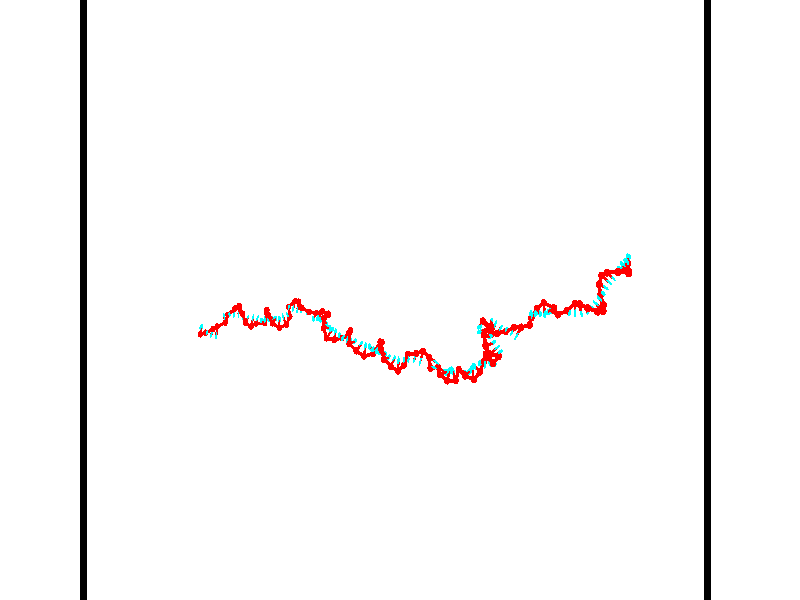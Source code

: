 // switches for output
#declare DRAW_BASES = 1; // possible values are 0, 1; only relevant for DNA ribbons
#declare DRAW_BASES_TYPE = 3; // possible values are 1, 2, 3; only relevant for DNA ribbons
#declare DRAW_FOG = 0; // set to 1 to enable fog

#include "colors.inc"

#include "transforms.inc"
background { rgb <1, 1, 1>}

#default {
   normal{
       ripples 0.25
       frequency 0.20
       turbulence 0.2
       lambda 5
   }
	finish {
		phong 0.1
		phong_size 40.
	}
}

// original window dimensions: 1024x640


// camera settings

camera {
	sky <-0, 1, 0>
	up <-0, 1, 0>
	right 1.6 * <0.99995, 0, 0.00999983>
	location <54.4867, 55, 106.329>
	look_at <55, 55, 55.0001>
	direction <0.513302, 0, -51.3289>
	angle 67.0682
}


# declare cpy_camera_pos = <54.4867, 55, 106.329>;
# if (DRAW_FOG = 1)
fog {
	fog_type 2
	up vnormalize(cpy_camera_pos)
	color rgbt<1,1,1,0.3>
	distance 1e-5
	fog_alt 3e-3
	fog_offset 88
}
# end


// LIGHTS

# declare lum = 6;
global_settings {
	ambient_light rgb lum * <0.05, 0.05, 0.05>
	max_trace_level 15
}# declare cpy_direct_light_amount = 0.25;
light_source
{	1000 * <-0.98995, -1, 1.00995>,
	rgb lum * cpy_direct_light_amount
	parallel
}

light_source
{	1000 * <0.98995, 1, -1.00995>,
	rgb lum * cpy_direct_light_amount
	parallel
}

// strand 0

// nucleotide -1

// particle -1
sphere {
	<36.300133, 52.304501, 49.449333> 0.250000
	pigment { color rgbt <1,0,0,0> }
	no_shadow
}
cylinder {
	<36.413128, 52.649982, 49.616287>,  <36.480927, 52.857273, 49.716461>, 0.100000
	pigment { color rgbt <1,0,0,0> }
	no_shadow
}
cylinder {
	<36.413128, 52.649982, 49.616287>,  <36.300133, 52.304501, 49.449333>, 0.100000
	pigment { color rgbt <1,0,0,0> }
	no_shadow
}

// particle -1
sphere {
	<36.413128, 52.649982, 49.616287> 0.100000
	pigment { color rgbt <1,0,0,0> }
	no_shadow
}
sphere {
	0, 1
	scale<0.080000,0.200000,0.300000>
	matrix <0.713293, -0.480062, 0.510641,
		0.641415, 0.153469, -0.751687,
		0.282489, 0.863706, 0.417387,
		36.497875, 52.909096, 49.741505>
	pigment { color rgbt <0,1,1,0> }
	no_shadow
}
cylinder {
	<36.923927, 52.463764, 49.843765>,  <36.300133, 52.304501, 49.449333>, 0.130000
	pigment { color rgbt <1,0,0,0> }
	no_shadow
}

// nucleotide -1

// particle -1
sphere {
	<36.923927, 52.463764, 49.843765> 0.250000
	pigment { color rgbt <1,0,0,0> }
	no_shadow
}
cylinder {
	<37.110470, 52.497360, 50.196007>,  <37.222393, 52.517517, 50.407352>, 0.100000
	pigment { color rgbt <1,0,0,0> }
	no_shadow
}
cylinder {
	<37.110470, 52.497360, 50.196007>,  <36.923927, 52.463764, 49.843765>, 0.100000
	pigment { color rgbt <1,0,0,0> }
	no_shadow
}

// particle -1
sphere {
	<37.110470, 52.497360, 50.196007> 0.100000
	pigment { color rgbt <1,0,0,0> }
	no_shadow
}
sphere {
	0, 1
	scale<0.080000,0.200000,0.300000>
	matrix <0.829655, -0.386897, -0.402471,
		0.306896, 0.918290, -0.250117,
		0.466354, 0.083994, 0.880601,
		37.250378, 52.522560, 50.460186>
	pigment { color rgbt <0,1,1,0> }
	no_shadow
}
cylinder {
	<37.558014, 52.720047, 49.730618>,  <36.923927, 52.463764, 49.843765>, 0.130000
	pigment { color rgbt <1,0,0,0> }
	no_shadow
}

// nucleotide -1

// particle -1
sphere {
	<37.558014, 52.720047, 49.730618> 0.250000
	pigment { color rgbt <1,0,0,0> }
	no_shadow
}
cylinder {
	<37.569836, 52.483429, 50.052910>,  <37.576927, 52.341457, 50.246284>, 0.100000
	pigment { color rgbt <1,0,0,0> }
	no_shadow
}
cylinder {
	<37.569836, 52.483429, 50.052910>,  <37.558014, 52.720047, 49.730618>, 0.100000
	pigment { color rgbt <1,0,0,0> }
	no_shadow
}

// particle -1
sphere {
	<37.569836, 52.483429, 50.052910> 0.100000
	pigment { color rgbt <1,0,0,0> }
	no_shadow
}
sphere {
	0, 1
	scale<0.080000,0.200000,0.300000>
	matrix <0.851260, -0.407608, -0.330472,
		0.523911, 0.695655, 0.491510,
		0.029551, -0.591541, 0.805733,
		37.578701, 52.305965, 50.294628>
	pigment { color rgbt <0,1,1,0> }
	no_shadow
}
cylinder {
	<38.100502, 52.952881, 50.212986>,  <37.558014, 52.720047, 49.730618>, 0.130000
	pigment { color rgbt <1,0,0,0> }
	no_shadow
}

// nucleotide -1

// particle -1
sphere {
	<38.100502, 52.952881, 50.212986> 0.250000
	pigment { color rgbt <1,0,0,0> }
	no_shadow
}
cylinder {
	<38.058575, 52.555260, 50.224781>,  <38.033421, 52.316685, 50.231857>, 0.100000
	pigment { color rgbt <1,0,0,0> }
	no_shadow
}
cylinder {
	<38.058575, 52.555260, 50.224781>,  <38.100502, 52.952881, 50.212986>, 0.100000
	pigment { color rgbt <1,0,0,0> }
	no_shadow
}

// particle -1
sphere {
	<38.058575, 52.555260, 50.224781> 0.100000
	pigment { color rgbt <1,0,0,0> }
	no_shadow
}
sphere {
	0, 1
	scale<0.080000,0.200000,0.300000>
	matrix <0.941344, -0.108732, -0.319452,
		0.320758, -0.005729, 0.947144,
		-0.104815, -0.994055, 0.029483,
		38.027130, 52.257042, 50.233627>
	pigment { color rgbt <0,1,1,0> }
	no_shadow
}
cylinder {
	<38.765778, 53.232738, 49.957733>,  <38.100502, 52.952881, 50.212986>, 0.130000
	pigment { color rgbt <1,0,0,0> }
	no_shadow
}

// nucleotide -1

// particle -1
sphere {
	<38.765778, 53.232738, 49.957733> 0.250000
	pigment { color rgbt <1,0,0,0> }
	no_shadow
}
cylinder {
	<38.790581, 53.529648, 50.224625>,  <38.805462, 53.707794, 50.384758>, 0.100000
	pigment { color rgbt <1,0,0,0> }
	no_shadow
}
cylinder {
	<38.790581, 53.529648, 50.224625>,  <38.765778, 53.232738, 49.957733>, 0.100000
	pigment { color rgbt <1,0,0,0> }
	no_shadow
}

// particle -1
sphere {
	<38.790581, 53.529648, 50.224625> 0.100000
	pigment { color rgbt <1,0,0,0> }
	no_shadow
}
sphere {
	0, 1
	scale<0.080000,0.200000,0.300000>
	matrix <0.965889, 0.123778, -0.227461,
		-0.251425, 0.658569, -0.709276,
		0.062006, 0.742271, 0.667225,
		38.809181, 53.752331, 50.424793>
	pigment { color rgbt <0,1,1,0> }
	no_shadow
}
cylinder {
	<38.962540, 53.851006, 49.700108>,  <38.765778, 53.232738, 49.957733>, 0.130000
	pigment { color rgbt <1,0,0,0> }
	no_shadow
}

// nucleotide -1

// particle -1
sphere {
	<38.962540, 53.851006, 49.700108> 0.250000
	pigment { color rgbt <1,0,0,0> }
	no_shadow
}
cylinder {
	<39.135403, 53.870041, 50.060326>,  <39.239120, 53.881462, 50.276455>, 0.100000
	pigment { color rgbt <1,0,0,0> }
	no_shadow
}
cylinder {
	<39.135403, 53.870041, 50.060326>,  <38.962540, 53.851006, 49.700108>, 0.100000
	pigment { color rgbt <1,0,0,0> }
	no_shadow
}

// particle -1
sphere {
	<39.135403, 53.870041, 50.060326> 0.100000
	pigment { color rgbt <1,0,0,0> }
	no_shadow
}
sphere {
	0, 1
	scale<0.080000,0.200000,0.300000>
	matrix <0.888156, 0.150583, -0.434170,
		-0.156266, 0.987451, 0.022813,
		0.432157, 0.047584, 0.900542,
		39.265049, 53.884315, 50.330490>
	pigment { color rgbt <0,1,1,0> }
	no_shadow
}
cylinder {
	<39.579983, 54.329155, 49.574581>,  <38.962540, 53.851006, 49.700108>, 0.130000
	pigment { color rgbt <1,0,0,0> }
	no_shadow
}

// nucleotide -1

// particle -1
sphere {
	<39.579983, 54.329155, 49.574581> 0.250000
	pigment { color rgbt <1,0,0,0> }
	no_shadow
}
cylinder {
	<39.600735, 54.052979, 49.863190>,  <39.613186, 53.887272, 50.036354>, 0.100000
	pigment { color rgbt <1,0,0,0> }
	no_shadow
}
cylinder {
	<39.600735, 54.052979, 49.863190>,  <39.579983, 54.329155, 49.574581>, 0.100000
	pigment { color rgbt <1,0,0,0> }
	no_shadow
}

// particle -1
sphere {
	<39.600735, 54.052979, 49.863190> 0.100000
	pigment { color rgbt <1,0,0,0> }
	no_shadow
}
sphere {
	0, 1
	scale<0.080000,0.200000,0.300000>
	matrix <0.972464, -0.129447, -0.193797,
		0.227205, 0.711708, 0.664717,
		0.051882, -0.690445, 0.721522,
		39.616299, 53.845844, 50.079647>
	pigment { color rgbt <0,1,1,0> }
	no_shadow
}
cylinder {
	<40.129196, 54.534283, 50.211819>,  <39.579983, 54.329155, 49.574581>, 0.130000
	pigment { color rgbt <1,0,0,0> }
	no_shadow
}

// nucleotide -1

// particle -1
sphere {
	<40.129196, 54.534283, 50.211819> 0.250000
	pigment { color rgbt <1,0,0,0> }
	no_shadow
}
cylinder {
	<40.073036, 54.149567, 50.117798>,  <40.039341, 53.918736, 50.061386>, 0.100000
	pigment { color rgbt <1,0,0,0> }
	no_shadow
}
cylinder {
	<40.073036, 54.149567, 50.117798>,  <40.129196, 54.534283, 50.211819>, 0.100000
	pigment { color rgbt <1,0,0,0> }
	no_shadow
}

// particle -1
sphere {
	<40.073036, 54.149567, 50.117798> 0.100000
	pigment { color rgbt <1,0,0,0> }
	no_shadow
}
sphere {
	0, 1
	scale<0.080000,0.200000,0.300000>
	matrix <0.985639, -0.113269, -0.125241,
		0.093832, -0.249258, 0.963881,
		-0.140396, -0.961790, -0.235050,
		40.030918, 53.861031, 50.047283>
	pigment { color rgbt <0,1,1,0> }
	no_shadow
}
cylinder {
	<40.539852, 53.947437, 50.562840>,  <40.129196, 54.534283, 50.211819>, 0.130000
	pigment { color rgbt <1,0,0,0> }
	no_shadow
}

// nucleotide -1

// particle -1
sphere {
	<40.539852, 53.947437, 50.562840> 0.250000
	pigment { color rgbt <1,0,0,0> }
	no_shadow
}
cylinder {
	<40.483906, 53.788784, 50.199936>,  <40.450336, 53.693592, 49.982193>, 0.100000
	pigment { color rgbt <1,0,0,0> }
	no_shadow
}
cylinder {
	<40.483906, 53.788784, 50.199936>,  <40.539852, 53.947437, 50.562840>, 0.100000
	pigment { color rgbt <1,0,0,0> }
	no_shadow
}

// particle -1
sphere {
	<40.483906, 53.788784, 50.199936> 0.100000
	pigment { color rgbt <1,0,0,0> }
	no_shadow
}
sphere {
	0, 1
	scale<0.080000,0.200000,0.300000>
	matrix <0.950934, -0.309183, -0.011434,
		-0.275974, -0.864343, 0.420416,
		-0.139868, -0.396633, -0.907259,
		40.441944, 53.669796, 49.927757>
	pigment { color rgbt <0,1,1,0> }
	no_shadow
}
cylinder {
	<40.784462, 53.227345, 50.497478>,  <40.539852, 53.947437, 50.562840>, 0.130000
	pigment { color rgbt <1,0,0,0> }
	no_shadow
}

// nucleotide -1

// particle -1
sphere {
	<40.784462, 53.227345, 50.497478> 0.250000
	pigment { color rgbt <1,0,0,0> }
	no_shadow
}
cylinder {
	<40.829617, 53.451408, 50.169216>,  <40.856709, 53.585846, 49.972260>, 0.100000
	pigment { color rgbt <1,0,0,0> }
	no_shadow
}
cylinder {
	<40.829617, 53.451408, 50.169216>,  <40.784462, 53.227345, 50.497478>, 0.100000
	pigment { color rgbt <1,0,0,0> }
	no_shadow
}

// particle -1
sphere {
	<40.829617, 53.451408, 50.169216> 0.100000
	pigment { color rgbt <1,0,0,0> }
	no_shadow
}
sphere {
	0, 1
	scale<0.080000,0.200000,0.300000>
	matrix <0.979503, -0.201408, -0.002739,
		-0.166822, -0.803527, -0.571414,
		0.112887, 0.560159, -0.820657,
		40.863483, 53.619457, 49.923019>
	pigment { color rgbt <0,1,1,0> }
	no_shadow
}
cylinder {
	<41.150604, 52.935070, 49.902252>,  <40.784462, 53.227345, 50.497478>, 0.130000
	pigment { color rgbt <1,0,0,0> }
	no_shadow
}

// nucleotide -1

// particle -1
sphere {
	<41.150604, 52.935070, 49.902252> 0.250000
	pigment { color rgbt <1,0,0,0> }
	no_shadow
}
cylinder {
	<41.254002, 53.320522, 49.875122>,  <41.316040, 53.551792, 49.858845>, 0.100000
	pigment { color rgbt <1,0,0,0> }
	no_shadow
}
cylinder {
	<41.254002, 53.320522, 49.875122>,  <41.150604, 52.935070, 49.902252>, 0.100000
	pigment { color rgbt <1,0,0,0> }
	no_shadow
}

// particle -1
sphere {
	<41.254002, 53.320522, 49.875122> 0.100000
	pigment { color rgbt <1,0,0,0> }
	no_shadow
}
sphere {
	0, 1
	scale<0.080000,0.200000,0.300000>
	matrix <0.963468, -0.262268, -0.054263,
		-0.070077, -0.051317, -0.996221,
		0.258492, 0.963630, -0.067821,
		41.331551, 53.609612, 49.854774>
	pigment { color rgbt <0,1,1,0> }
	no_shadow
}
cylinder {
	<41.504559, 53.141140, 49.285553>,  <41.150604, 52.935070, 49.902252>, 0.130000
	pigment { color rgbt <1,0,0,0> }
	no_shadow
}

// nucleotide -1

// particle -1
sphere {
	<41.504559, 53.141140, 49.285553> 0.250000
	pigment { color rgbt <1,0,0,0> }
	no_shadow
}
cylinder {
	<41.630665, 53.392166, 49.570305>,  <41.706329, 53.542782, 49.741158>, 0.100000
	pigment { color rgbt <1,0,0,0> }
	no_shadow
}
cylinder {
	<41.630665, 53.392166, 49.570305>,  <41.504559, 53.141140, 49.285553>, 0.100000
	pigment { color rgbt <1,0,0,0> }
	no_shadow
}

// particle -1
sphere {
	<41.630665, 53.392166, 49.570305> 0.100000
	pigment { color rgbt <1,0,0,0> }
	no_shadow
}
sphere {
	0, 1
	scale<0.080000,0.200000,0.300000>
	matrix <0.926770, -0.365017, -0.088655,
		0.204212, 0.687699, -0.696683,
		0.315269, 0.627561, 0.711880,
		41.725246, 53.580433, 49.783871>
	pigment { color rgbt <0,1,1,0> }
	no_shadow
}
cylinder {
	<42.290405, 53.171551, 49.233540>,  <41.504559, 53.141140, 49.285553>, 0.130000
	pigment { color rgbt <1,0,0,0> }
	no_shadow
}

// nucleotide -1

// particle -1
sphere {
	<42.290405, 53.171551, 49.233540> 0.250000
	pigment { color rgbt <1,0,0,0> }
	no_shadow
}
cylinder {
	<42.192024, 53.306656, 49.596951>,  <42.132996, 53.387718, 49.814999>, 0.100000
	pigment { color rgbt <1,0,0,0> }
	no_shadow
}
cylinder {
	<42.192024, 53.306656, 49.596951>,  <42.290405, 53.171551, 49.233540>, 0.100000
	pigment { color rgbt <1,0,0,0> }
	no_shadow
}

// particle -1
sphere {
	<42.192024, 53.306656, 49.596951> 0.100000
	pigment { color rgbt <1,0,0,0> }
	no_shadow
}
sphere {
	0, 1
	scale<0.080000,0.200000,0.300000>
	matrix <0.916243, -0.224798, 0.331609,
		0.316241, 0.913992, -0.254185,
		-0.245948, 0.337764, 0.908529,
		42.118240, 53.407986, 49.869511>
	pigment { color rgbt <0,1,1,0> }
	no_shadow
}
cylinder {
	<42.525806, 53.973148, 49.485840>,  <42.290405, 53.171551, 49.233540>, 0.130000
	pigment { color rgbt <1,0,0,0> }
	no_shadow
}

// nucleotide -1

// particle -1
sphere {
	<42.525806, 53.973148, 49.485840> 0.250000
	pigment { color rgbt <1,0,0,0> }
	no_shadow
}
cylinder {
	<42.486088, 53.695152, 49.770691>,  <42.462257, 53.528355, 49.941601>, 0.100000
	pigment { color rgbt <1,0,0,0> }
	no_shadow
}
cylinder {
	<42.486088, 53.695152, 49.770691>,  <42.525806, 53.973148, 49.485840>, 0.100000
	pigment { color rgbt <1,0,0,0> }
	no_shadow
}

// particle -1
sphere {
	<42.486088, 53.695152, 49.770691> 0.100000
	pigment { color rgbt <1,0,0,0> }
	no_shadow
}
sphere {
	0, 1
	scale<0.080000,0.200000,0.300000>
	matrix <0.957077, 0.129134, 0.259475,
		-0.272293, 0.707326, 0.652339,
		-0.099295, -0.694992, 0.712128,
		42.456299, 53.486656, 49.984329>
	pigment { color rgbt <0,1,1,0> }
	no_shadow
}
cylinder {
	<42.682461, 54.238636, 50.163780>,  <42.525806, 53.973148, 49.485840>, 0.130000
	pigment { color rgbt <1,0,0,0> }
	no_shadow
}

// nucleotide -1

// particle -1
sphere {
	<42.682461, 54.238636, 50.163780> 0.250000
	pigment { color rgbt <1,0,0,0> }
	no_shadow
}
cylinder {
	<42.761898, 53.846741, 50.174103>,  <42.809559, 53.611603, 50.180298>, 0.100000
	pigment { color rgbt <1,0,0,0> }
	no_shadow
}
cylinder {
	<42.761898, 53.846741, 50.174103>,  <42.682461, 54.238636, 50.163780>, 0.100000
	pigment { color rgbt <1,0,0,0> }
	no_shadow
}

// particle -1
sphere {
	<42.761898, 53.846741, 50.174103> 0.100000
	pigment { color rgbt <1,0,0,0> }
	no_shadow
}
sphere {
	0, 1
	scale<0.080000,0.200000,0.300000>
	matrix <0.941399, 0.198011, 0.273055,
		-0.272633, -0.029932, 0.961652,
		0.198591, -0.979743, 0.025806,
		42.821476, 53.552818, 50.181843>
	pigment { color rgbt <0,1,1,0> }
	no_shadow
}
cylinder {
	<42.923439, 53.893173, 50.837456>,  <42.682461, 54.238636, 50.163780>, 0.130000
	pigment { color rgbt <1,0,0,0> }
	no_shadow
}

// nucleotide -1

// particle -1
sphere {
	<42.923439, 53.893173, 50.837456> 0.250000
	pigment { color rgbt <1,0,0,0> }
	no_shadow
}
cylinder {
	<43.101078, 53.688873, 50.542999>,  <43.207661, 53.566292, 50.366325>, 0.100000
	pigment { color rgbt <1,0,0,0> }
	no_shadow
}
cylinder {
	<43.101078, 53.688873, 50.542999>,  <42.923439, 53.893173, 50.837456>, 0.100000
	pigment { color rgbt <1,0,0,0> }
	no_shadow
}

// particle -1
sphere {
	<43.101078, 53.688873, 50.542999> 0.100000
	pigment { color rgbt <1,0,0,0> }
	no_shadow
}
sphere {
	0, 1
	scale<0.080000,0.200000,0.300000>
	matrix <0.894101, 0.199494, 0.400981,
		-0.057946, -0.836261, 0.545261,
		0.444101, -0.510753, -0.736142,
		43.234310, 53.535648, 50.322155>
	pigment { color rgbt <0,1,1,0> }
	no_shadow
}
cylinder {
	<43.357960, 53.224655, 51.000488>,  <42.923439, 53.893173, 50.837456>, 0.130000
	pigment { color rgbt <1,0,0,0> }
	no_shadow
}

// nucleotide -1

// particle -1
sphere {
	<43.357960, 53.224655, 51.000488> 0.250000
	pigment { color rgbt <1,0,0,0> }
	no_shadow
}
cylinder {
	<43.462799, 53.427143, 50.671844>,  <43.525703, 53.548637, 50.474659>, 0.100000
	pigment { color rgbt <1,0,0,0> }
	no_shadow
}
cylinder {
	<43.462799, 53.427143, 50.671844>,  <43.357960, 53.224655, 51.000488>, 0.100000
	pigment { color rgbt <1,0,0,0> }
	no_shadow
}

// particle -1
sphere {
	<43.462799, 53.427143, 50.671844> 0.100000
	pigment { color rgbt <1,0,0,0> }
	no_shadow
}
sphere {
	0, 1
	scale<0.080000,0.200000,0.300000>
	matrix <0.915109, 0.139941, 0.378142,
		0.306401, -0.850975, -0.426569,
		0.262095, 0.506220, -0.821613,
		43.541428, 53.579010, 50.425362>
	pigment { color rgbt <0,1,1,0> }
	no_shadow
}
cylinder {
	<43.981907, 52.870594, 50.928093>,  <43.357960, 53.224655, 51.000488>, 0.130000
	pigment { color rgbt <1,0,0,0> }
	no_shadow
}

// nucleotide -1

// particle -1
sphere {
	<43.981907, 52.870594, 50.928093> 0.250000
	pigment { color rgbt <1,0,0,0> }
	no_shadow
}
cylinder {
	<43.954395, 53.244968, 50.789940>,  <43.937889, 53.469593, 50.707047>, 0.100000
	pigment { color rgbt <1,0,0,0> }
	no_shadow
}
cylinder {
	<43.954395, 53.244968, 50.789940>,  <43.981907, 52.870594, 50.928093>, 0.100000
	pigment { color rgbt <1,0,0,0> }
	no_shadow
}

// particle -1
sphere {
	<43.954395, 53.244968, 50.789940> 0.100000
	pigment { color rgbt <1,0,0,0> }
	no_shadow
}
sphere {
	0, 1
	scale<0.080000,0.200000,0.300000>
	matrix <0.856164, 0.233091, 0.461142,
		0.512106, -0.263985, -0.817349,
		-0.068782, 0.935938, -0.345382,
		43.933762, 53.525749, 50.686325>
	pigment { color rgbt <0,1,1,0> }
	no_shadow
}
cylinder {
	<44.549187, 53.088947, 50.526623>,  <43.981907, 52.870594, 50.928093>, 0.130000
	pigment { color rgbt <1,0,0,0> }
	no_shadow
}

// nucleotide -1

// particle -1
sphere {
	<44.549187, 53.088947, 50.526623> 0.250000
	pigment { color rgbt <1,0,0,0> }
	no_shadow
}
cylinder {
	<44.416962, 53.442196, 50.659782>,  <44.337627, 53.654144, 50.739677>, 0.100000
	pigment { color rgbt <1,0,0,0> }
	no_shadow
}
cylinder {
	<44.416962, 53.442196, 50.659782>,  <44.549187, 53.088947, 50.526623>, 0.100000
	pigment { color rgbt <1,0,0,0> }
	no_shadow
}

// particle -1
sphere {
	<44.416962, 53.442196, 50.659782> 0.100000
	pigment { color rgbt <1,0,0,0> }
	no_shadow
}
sphere {
	0, 1
	scale<0.080000,0.200000,0.300000>
	matrix <0.943614, 0.302543, 0.134391,
		0.017969, 0.358549, -0.933338,
		-0.330560, 0.883125, 0.332895,
		44.317795, 53.707134, 50.759651>
	pigment { color rgbt <0,1,1,0> }
	no_shadow
}
cylinder {
	<44.811291, 53.694084, 50.154064>,  <44.549187, 53.088947, 50.526623>, 0.130000
	pigment { color rgbt <1,0,0,0> }
	no_shadow
}

// nucleotide -1

// particle -1
sphere {
	<44.811291, 53.694084, 50.154064> 0.250000
	pigment { color rgbt <1,0,0,0> }
	no_shadow
}
cylinder {
	<44.741814, 53.813473, 50.529457>,  <44.700127, 53.885105, 50.754692>, 0.100000
	pigment { color rgbt <1,0,0,0> }
	no_shadow
}
cylinder {
	<44.741814, 53.813473, 50.529457>,  <44.811291, 53.694084, 50.154064>, 0.100000
	pigment { color rgbt <1,0,0,0> }
	no_shadow
}

// particle -1
sphere {
	<44.741814, 53.813473, 50.529457> 0.100000
	pigment { color rgbt <1,0,0,0> }
	no_shadow
}
sphere {
	0, 1
	scale<0.080000,0.200000,0.300000>
	matrix <0.925261, 0.375785, 0.051737,
		-0.337226, 0.877327, -0.341432,
		-0.173696, 0.298467, 0.938481,
		44.689705, 53.903011, 50.811001>
	pigment { color rgbt <0,1,1,0> }
	no_shadow
}
cylinder {
	<44.688732, 54.460648, 50.137165>,  <44.811291, 53.694084, 50.154064>, 0.130000
	pigment { color rgbt <1,0,0,0> }
	no_shadow
}

// nucleotide -1

// particle -1
sphere {
	<44.688732, 54.460648, 50.137165> 0.250000
	pigment { color rgbt <1,0,0,0> }
	no_shadow
}
cylinder {
	<44.771019, 54.451118, 50.528492>,  <44.820393, 54.445400, 50.763290>, 0.100000
	pigment { color rgbt <1,0,0,0> }
	no_shadow
}
cylinder {
	<44.771019, 54.451118, 50.528492>,  <44.688732, 54.460648, 50.137165>, 0.100000
	pigment { color rgbt <1,0,0,0> }
	no_shadow
}

// particle -1
sphere {
	<44.771019, 54.451118, 50.528492> 0.100000
	pigment { color rgbt <1,0,0,0> }
	no_shadow
}
sphere {
	0, 1
	scale<0.080000,0.200000,0.300000>
	matrix <0.969053, -0.134425, -0.207043,
		0.136444, 0.990637, -0.004565,
		0.205718, -0.023826, 0.978321,
		44.832733, 54.443970, 50.821987>
	pigment { color rgbt <0,1,1,0> }
	no_shadow
}
cylinder {
	<45.324772, 54.916813, 50.264122>,  <44.688732, 54.460648, 50.137165>, 0.130000
	pigment { color rgbt <1,0,0,0> }
	no_shadow
}

// nucleotide -1

// particle -1
sphere {
	<45.324772, 54.916813, 50.264122> 0.250000
	pigment { color rgbt <1,0,0,0> }
	no_shadow
}
cylinder {
	<45.254887, 54.589535, 50.483223>,  <45.212955, 54.393169, 50.614685>, 0.100000
	pigment { color rgbt <1,0,0,0> }
	no_shadow
}
cylinder {
	<45.254887, 54.589535, 50.483223>,  <45.324772, 54.916813, 50.264122>, 0.100000
	pigment { color rgbt <1,0,0,0> }
	no_shadow
}

// particle -1
sphere {
	<45.254887, 54.589535, 50.483223> 0.100000
	pigment { color rgbt <1,0,0,0> }
	no_shadow
}
sphere {
	0, 1
	scale<0.080000,0.200000,0.300000>
	matrix <0.969231, -0.240883, -0.050662,
		0.173396, 0.522052, 0.835102,
		-0.174714, -0.818192, 0.547757,
		45.202473, 54.344078, 50.647549>
	pigment { color rgbt <0,1,1,0> }
	no_shadow
}
cylinder {
	<45.750961, 54.866440, 50.867702>,  <45.324772, 54.916813, 50.264122>, 0.130000
	pigment { color rgbt <1,0,0,0> }
	no_shadow
}

// nucleotide -1

// particle -1
sphere {
	<45.750961, 54.866440, 50.867702> 0.250000
	pigment { color rgbt <1,0,0,0> }
	no_shadow
}
cylinder {
	<45.654018, 54.512070, 50.709511>,  <45.595852, 54.299446, 50.614597>, 0.100000
	pigment { color rgbt <1,0,0,0> }
	no_shadow
}
cylinder {
	<45.654018, 54.512070, 50.709511>,  <45.750961, 54.866440, 50.867702>, 0.100000
	pigment { color rgbt <1,0,0,0> }
	no_shadow
}

// particle -1
sphere {
	<45.654018, 54.512070, 50.709511> 0.100000
	pigment { color rgbt <1,0,0,0> }
	no_shadow
}
sphere {
	0, 1
	scale<0.080000,0.200000,0.300000>
	matrix <0.970070, -0.214930, -0.113003,
		0.015112, -0.411028, 0.911497,
		-0.242356, -0.885924, -0.395478,
		45.581310, 54.246292, 50.590866>
	pigment { color rgbt <0,1,1,0> }
	no_shadow
}
cylinder {
	<46.074383, 54.403835, 51.116970>,  <45.750961, 54.866440, 50.867702>, 0.130000
	pigment { color rgbt <1,0,0,0> }
	no_shadow
}

// nucleotide -1

// particle -1
sphere {
	<46.074383, 54.403835, 51.116970> 0.250000
	pigment { color rgbt <1,0,0,0> }
	no_shadow
}
cylinder {
	<45.995621, 54.280441, 50.744720>,  <45.948364, 54.206406, 50.521370>, 0.100000
	pigment { color rgbt <1,0,0,0> }
	no_shadow
}
cylinder {
	<45.995621, 54.280441, 50.744720>,  <46.074383, 54.403835, 51.116970>, 0.100000
	pigment { color rgbt <1,0,0,0> }
	no_shadow
}

// particle -1
sphere {
	<45.995621, 54.280441, 50.744720> 0.100000
	pigment { color rgbt <1,0,0,0> }
	no_shadow
}
sphere {
	0, 1
	scale<0.080000,0.200000,0.300000>
	matrix <0.964685, -0.230346, -0.127761,
		-0.174954, -0.922918, 0.342947,
		-0.196910, -0.308484, -0.930626,
		45.936546, 54.187897, 50.465534>
	pigment { color rgbt <0,1,1,0> }
	no_shadow
}
cylinder {
	<46.772655, 54.074780, 51.207687>,  <46.074383, 54.403835, 51.116970>, 0.130000
	pigment { color rgbt <1,0,0,0> }
	no_shadow
}

// nucleotide -1

// particle -1
sphere {
	<46.772655, 54.074780, 51.207687> 0.250000
	pigment { color rgbt <1,0,0,0> }
	no_shadow
}
cylinder {
	<46.602741, 54.024521, 50.849075>,  <46.500793, 53.994366, 50.633907>, 0.100000
	pigment { color rgbt <1,0,0,0> }
	no_shadow
}
cylinder {
	<46.602741, 54.024521, 50.849075>,  <46.772655, 54.074780, 51.207687>, 0.100000
	pigment { color rgbt <1,0,0,0> }
	no_shadow
}

// particle -1
sphere {
	<46.602741, 54.024521, 50.849075> 0.100000
	pigment { color rgbt <1,0,0,0> }
	no_shadow
}
sphere {
	0, 1
	scale<0.080000,0.200000,0.300000>
	matrix <0.807913, -0.499433, -0.312799,
		-0.408455, -0.857193, 0.313663,
		-0.424783, -0.125649, -0.896533,
		46.475307, 53.986828, 50.580116>
	pigment { color rgbt <0,1,1,0> }
	no_shadow
}
cylinder {
	<47.420689, 54.000221, 51.482246>,  <46.772655, 54.074780, 51.207687>, 0.130000
	pigment { color rgbt <1,0,0,0> }
	no_shadow
}

// nucleotide -1

// particle -1
sphere {
	<47.420689, 54.000221, 51.482246> 0.250000
	pigment { color rgbt <1,0,0,0> }
	no_shadow
}
cylinder {
	<47.328178, 53.774406, 51.799183>,  <47.272671, 53.638920, 51.989346>, 0.100000
	pigment { color rgbt <1,0,0,0> }
	no_shadow
}
cylinder {
	<47.328178, 53.774406, 51.799183>,  <47.420689, 54.000221, 51.482246>, 0.100000
	pigment { color rgbt <1,0,0,0> }
	no_shadow
}

// particle -1
sphere {
	<47.328178, 53.774406, 51.799183> 0.100000
	pigment { color rgbt <1,0,0,0> }
	no_shadow
}
sphere {
	0, 1
	scale<0.080000,0.200000,0.300000>
	matrix <0.847316, 0.283333, 0.449196,
		-0.478085, 0.775256, 0.412811,
		-0.231279, -0.564535, 0.792345,
		47.258793, 53.605045, 52.036888>
	pigment { color rgbt <0,1,1,0> }
	no_shadow
}
cylinder {
	<48.055382, 54.156807, 51.916256>,  <47.420689, 54.000221, 51.482246>, 0.130000
	pigment { color rgbt <1,0,0,0> }
	no_shadow
}

// nucleotide -1

// particle -1
sphere {
	<48.055382, 54.156807, 51.916256> 0.250000
	pigment { color rgbt <1,0,0,0> }
	no_shadow
}
cylinder {
	<47.870613, 53.880806, 52.139153>,  <47.759754, 53.715206, 52.272892>, 0.100000
	pigment { color rgbt <1,0,0,0> }
	no_shadow
}
cylinder {
	<47.870613, 53.880806, 52.139153>,  <48.055382, 54.156807, 51.916256>, 0.100000
	pigment { color rgbt <1,0,0,0> }
	no_shadow
}

// particle -1
sphere {
	<47.870613, 53.880806, 52.139153> 0.100000
	pigment { color rgbt <1,0,0,0> }
	no_shadow
}
sphere {
	0, 1
	scale<0.080000,0.200000,0.300000>
	matrix <0.736054, 0.052298, 0.674899,
		-0.494828, 0.721912, 0.483724,
		-0.461920, -0.690006, 0.557245,
		47.732037, 53.673805, 52.306328>
	pigment { color rgbt <0,1,1,0> }
	no_shadow
}
cylinder {
	<48.618637, 53.891003, 52.419853>,  <48.055382, 54.156807, 51.916256>, 0.130000
	pigment { color rgbt <1,0,0,0> }
	no_shadow
}

// nucleotide -1

// particle -1
sphere {
	<48.618637, 53.891003, 52.419853> 0.250000
	pigment { color rgbt <1,0,0,0> }
	no_shadow
}
cylinder {
	<48.309494, 53.692230, 52.577713>,  <48.124008, 53.572968, 52.672428>, 0.100000
	pigment { color rgbt <1,0,0,0> }
	no_shadow
}
cylinder {
	<48.309494, 53.692230, 52.577713>,  <48.618637, 53.891003, 52.419853>, 0.100000
	pigment { color rgbt <1,0,0,0> }
	no_shadow
}

// particle -1
sphere {
	<48.309494, 53.692230, 52.577713> 0.100000
	pigment { color rgbt <1,0,0,0> }
	no_shadow
}
sphere {
	0, 1
	scale<0.080000,0.200000,0.300000>
	matrix <0.606645, -0.396076, 0.689279,
		-0.186215, 0.772127, 0.607572,
		-0.772856, -0.496935, 0.394652,
		48.077637, 53.543148, 52.696110>
	pigment { color rgbt <0,1,1,0> }
	no_shadow
}
cylinder {
	<48.706764, 53.982166, 53.099014>,  <48.618637, 53.891003, 52.419853>, 0.130000
	pigment { color rgbt <1,0,0,0> }
	no_shadow
}

// nucleotide -1

// particle -1
sphere {
	<48.706764, 53.982166, 53.099014> 0.250000
	pigment { color rgbt <1,0,0,0> }
	no_shadow
}
cylinder {
	<48.481544, 53.657482, 53.036911>,  <48.346413, 53.462673, 52.999649>, 0.100000
	pigment { color rgbt <1,0,0,0> }
	no_shadow
}
cylinder {
	<48.481544, 53.657482, 53.036911>,  <48.706764, 53.982166, 53.099014>, 0.100000
	pigment { color rgbt <1,0,0,0> }
	no_shadow
}

// particle -1
sphere {
	<48.481544, 53.657482, 53.036911> 0.100000
	pigment { color rgbt <1,0,0,0> }
	no_shadow
}
sphere {
	0, 1
	scale<0.080000,0.200000,0.300000>
	matrix <0.515368, -0.491729, 0.701853,
		-0.646047, 0.315161, 0.695196,
		-0.563045, -0.811712, -0.155256,
		48.312630, 53.413967, 52.990334>
	pigment { color rgbt <0,1,1,0> }
	no_shadow
}
cylinder {
	<48.377914, 53.686844, 53.806522>,  <48.706764, 53.982166, 53.099014>, 0.130000
	pigment { color rgbt <1,0,0,0> }
	no_shadow
}

// nucleotide -1

// particle -1
sphere {
	<48.377914, 53.686844, 53.806522> 0.250000
	pigment { color rgbt <1,0,0,0> }
	no_shadow
}
cylinder {
	<48.468937, 53.435345, 53.509094>,  <48.523552, 53.284447, 53.330639>, 0.100000
	pigment { color rgbt <1,0,0,0> }
	no_shadow
}
cylinder {
	<48.468937, 53.435345, 53.509094>,  <48.377914, 53.686844, 53.806522>, 0.100000
	pigment { color rgbt <1,0,0,0> }
	no_shadow
}

// particle -1
sphere {
	<48.468937, 53.435345, 53.509094> 0.100000
	pigment { color rgbt <1,0,0,0> }
	no_shadow
}
sphere {
	0, 1
	scale<0.080000,0.200000,0.300000>
	matrix <0.618230, -0.496678, 0.609182,
		-0.752336, -0.598321, 0.275686,
		0.227559, -0.628747, -0.743569,
		48.537205, 53.246719, 53.286022>
	pigment { color rgbt <0,1,1,0> }
	no_shadow
}
cylinder {
	<48.410954, 52.969341, 54.104252>,  <48.377914, 53.686844, 53.806522>, 0.130000
	pigment { color rgbt <1,0,0,0> }
	no_shadow
}

// nucleotide -1

// particle -1
sphere {
	<48.410954, 52.969341, 54.104252> 0.250000
	pigment { color rgbt <1,0,0,0> }
	no_shadow
}
cylinder {
	<48.632435, 52.983215, 53.771454>,  <48.765324, 52.991539, 53.571777>, 0.100000
	pigment { color rgbt <1,0,0,0> }
	no_shadow
}
cylinder {
	<48.632435, 52.983215, 53.771454>,  <48.410954, 52.969341, 54.104252>, 0.100000
	pigment { color rgbt <1,0,0,0> }
	no_shadow
}

// particle -1
sphere {
	<48.632435, 52.983215, 53.771454> 0.100000
	pigment { color rgbt <1,0,0,0> }
	no_shadow
}
sphere {
	0, 1
	scale<0.080000,0.200000,0.300000>
	matrix <0.776730, -0.381683, 0.501008,
		-0.300178, -0.923642, -0.238281,
		0.553700, 0.034689, -0.831993,
		48.798546, 52.993622, 53.521854>
	pigment { color rgbt <0,1,1,0> }
	no_shadow
}
cylinder {
	<48.650993, 52.240696, 53.928749>,  <48.410954, 52.969341, 54.104252>, 0.130000
	pigment { color rgbt <1,0,0,0> }
	no_shadow
}

// nucleotide -1

// particle -1
sphere {
	<48.650993, 52.240696, 53.928749> 0.250000
	pigment { color rgbt <1,0,0,0> }
	no_shadow
}
cylinder {
	<48.877724, 52.555782, 53.832245>,  <49.013763, 52.744835, 53.774342>, 0.100000
	pigment { color rgbt <1,0,0,0> }
	no_shadow
}
cylinder {
	<48.877724, 52.555782, 53.832245>,  <48.650993, 52.240696, 53.928749>, 0.100000
	pigment { color rgbt <1,0,0,0> }
	no_shadow
}

// particle -1
sphere {
	<48.877724, 52.555782, 53.832245> 0.100000
	pigment { color rgbt <1,0,0,0> }
	no_shadow
}
sphere {
	0, 1
	scale<0.080000,0.200000,0.300000>
	matrix <0.669624, -0.269935, 0.691910,
		0.479908, -0.553744, -0.680483,
		0.566827, 0.787720, -0.241257,
		49.047771, 52.792099, 53.759869>
	pigment { color rgbt <0,1,1,0> }
	no_shadow
}
cylinder {
	<49.268074, 52.094559, 53.576855>,  <48.650993, 52.240696, 53.928749>, 0.130000
	pigment { color rgbt <1,0,0,0> }
	no_shadow
}

// nucleotide -1

// particle -1
sphere {
	<49.268074, 52.094559, 53.576855> 0.250000
	pigment { color rgbt <1,0,0,0> }
	no_shadow
}
cylinder {
	<49.338650, 52.435284, 53.774147>,  <49.380997, 52.639721, 53.892521>, 0.100000
	pigment { color rgbt <1,0,0,0> }
	no_shadow
}
cylinder {
	<49.338650, 52.435284, 53.774147>,  <49.268074, 52.094559, 53.576855>, 0.100000
	pigment { color rgbt <1,0,0,0> }
	no_shadow
}

// particle -1
sphere {
	<49.338650, 52.435284, 53.774147> 0.100000
	pigment { color rgbt <1,0,0,0> }
	no_shadow
}
sphere {
	0, 1
	scale<0.080000,0.200000,0.300000>
	matrix <0.801773, -0.415055, 0.429988,
		0.570989, 0.319591, -0.756197,
		0.176443, 0.851816, 0.493231,
		49.391582, 52.690830, 53.922115>
	pigment { color rgbt <0,1,1,0> }
	no_shadow
}
cylinder {
	<49.902779, 52.228504, 53.384129>,  <49.268074, 52.094559, 53.576855>, 0.130000
	pigment { color rgbt <1,0,0,0> }
	no_shadow
}

// nucleotide -1

// particle -1
sphere {
	<49.902779, 52.228504, 53.384129> 0.250000
	pigment { color rgbt <1,0,0,0> }
	no_shadow
}
cylinder {
	<49.823322, 52.367855, 53.750553>,  <49.775646, 52.451466, 53.970409>, 0.100000
	pigment { color rgbt <1,0,0,0> }
	no_shadow
}
cylinder {
	<49.823322, 52.367855, 53.750553>,  <49.902779, 52.228504, 53.384129>, 0.100000
	pigment { color rgbt <1,0,0,0> }
	no_shadow
}

// particle -1
sphere {
	<49.823322, 52.367855, 53.750553> 0.100000
	pigment { color rgbt <1,0,0,0> }
	no_shadow
}
sphere {
	0, 1
	scale<0.080000,0.200000,0.300000>
	matrix <0.862153, -0.382388, 0.332373,
		0.466082, 0.855813, -0.224392,
		-0.198644, 0.348374, 0.916066,
		49.763729, 52.472366, 54.025372>
	pigment { color rgbt <0,1,1,0> }
	no_shadow
}
cylinder {
	<50.486797, 52.402386, 53.826614>,  <49.902779, 52.228504, 53.384129>, 0.130000
	pigment { color rgbt <1,0,0,0> }
	no_shadow
}

// nucleotide -1

// particle -1
sphere {
	<50.486797, 52.402386, 53.826614> 0.250000
	pigment { color rgbt <1,0,0,0> }
	no_shadow
}
cylinder {
	<50.271069, 52.329483, 54.155472>,  <50.141632, 52.285740, 54.352787>, 0.100000
	pigment { color rgbt <1,0,0,0> }
	no_shadow
}
cylinder {
	<50.271069, 52.329483, 54.155472>,  <50.486797, 52.402386, 53.826614>, 0.100000
	pigment { color rgbt <1,0,0,0> }
	no_shadow
}

// particle -1
sphere {
	<50.271069, 52.329483, 54.155472> 0.100000
	pigment { color rgbt <1,0,0,0> }
	no_shadow
}
sphere {
	0, 1
	scale<0.080000,0.200000,0.300000>
	matrix <0.818674, -0.342158, 0.461195,
		0.197245, 0.921797, 0.333743,
		-0.539321, -0.182259, 0.822140,
		50.109272, 52.274807, 54.402115>
	pigment { color rgbt <0,1,1,0> }
	no_shadow
}
cylinder {
	<50.756165, 52.832306, 54.416142>,  <50.486797, 52.402386, 53.826614>, 0.130000
	pigment { color rgbt <1,0,0,0> }
	no_shadow
}

// nucleotide -1

// particle -1
sphere {
	<50.756165, 52.832306, 54.416142> 0.250000
	pigment { color rgbt <1,0,0,0> }
	no_shadow
}
cylinder {
	<50.609333, 52.468613, 54.494671>,  <50.521233, 52.250397, 54.541790>, 0.100000
	pigment { color rgbt <1,0,0,0> }
	no_shadow
}
cylinder {
	<50.609333, 52.468613, 54.494671>,  <50.756165, 52.832306, 54.416142>, 0.100000
	pigment { color rgbt <1,0,0,0> }
	no_shadow
}

// particle -1
sphere {
	<50.609333, 52.468613, 54.494671> 0.100000
	pigment { color rgbt <1,0,0,0> }
	no_shadow
}
sphere {
	0, 1
	scale<0.080000,0.200000,0.300000>
	matrix <0.874111, -0.265006, 0.407066,
		-0.318092, 0.321033, 0.892051,
		-0.367080, -0.909236, 0.196323,
		50.499210, 52.195843, 54.553566>
	pigment { color rgbt <0,1,1,0> }
	no_shadow
}
cylinder {
	<50.671928, 52.679089, 55.115265>,  <50.756165, 52.832306, 54.416142>, 0.130000
	pigment { color rgbt <1,0,0,0> }
	no_shadow
}

// nucleotide -1

// particle -1
sphere {
	<50.671928, 52.679089, 55.115265> 0.250000
	pigment { color rgbt <1,0,0,0> }
	no_shadow
}
cylinder {
	<50.733334, 52.332863, 54.924591>,  <50.770176, 52.125126, 54.810184>, 0.100000
	pigment { color rgbt <1,0,0,0> }
	no_shadow
}
cylinder {
	<50.733334, 52.332863, 54.924591>,  <50.671928, 52.679089, 55.115265>, 0.100000
	pigment { color rgbt <1,0,0,0> }
	no_shadow
}

// particle -1
sphere {
	<50.733334, 52.332863, 54.924591> 0.100000
	pigment { color rgbt <1,0,0,0> }
	no_shadow
}
sphere {
	0, 1
	scale<0.080000,0.200000,0.300000>
	matrix <0.659082, -0.269739, 0.702034,
		-0.736238, -0.421944, 0.529071,
		0.153508, -0.865566, -0.476688,
		50.779385, 52.073193, 54.781586>
	pigment { color rgbt <0,1,1,0> }
	no_shadow
}
cylinder {
	<50.740303, 51.921265, 55.514645>,  <50.671928, 52.679089, 55.115265>, 0.130000
	pigment { color rgbt <1,0,0,0> }
	no_shadow
}

// nucleotide -1

// particle -1
sphere {
	<50.740303, 51.921265, 55.514645> 0.250000
	pigment { color rgbt <1,0,0,0> }
	no_shadow
}
cylinder {
	<50.975220, 52.010033, 55.203300>,  <51.116169, 52.063293, 55.016495>, 0.100000
	pigment { color rgbt <1,0,0,0> }
	no_shadow
}
cylinder {
	<50.975220, 52.010033, 55.203300>,  <50.740303, 51.921265, 55.514645>, 0.100000
	pigment { color rgbt <1,0,0,0> }
	no_shadow
}

// particle -1
sphere {
	<50.975220, 52.010033, 55.203300> 0.100000
	pigment { color rgbt <1,0,0,0> }
	no_shadow
}
sphere {
	0, 1
	scale<0.080000,0.200000,0.300000>
	matrix <0.796979, -0.326230, 0.508329,
		-0.141115, -0.918872, -0.368458,
		0.587291, 0.221920, -0.778357,
		51.151405, 52.076607, 54.969791>
	pigment { color rgbt <0,1,1,0> }
	no_shadow
}
cylinder {
	<51.344856, 51.449711, 55.784698>,  <50.740303, 51.921265, 55.514645>, 0.130000
	pigment { color rgbt <1,0,0,0> }
	no_shadow
}

// nucleotide -1

// particle -1
sphere {
	<51.344856, 51.449711, 55.784698> 0.250000
	pigment { color rgbt <1,0,0,0> }
	no_shadow
}
cylinder {
	<51.551636, 51.711891, 55.564461>,  <51.675701, 51.869198, 55.432320>, 0.100000
	pigment { color rgbt <1,0,0,0> }
	no_shadow
}
cylinder {
	<51.551636, 51.711891, 55.564461>,  <51.344856, 51.449711, 55.784698>, 0.100000
	pigment { color rgbt <1,0,0,0> }
	no_shadow
}

// particle -1
sphere {
	<51.551636, 51.711891, 55.564461> 0.100000
	pigment { color rgbt <1,0,0,0> }
	no_shadow
}
sphere {
	0, 1
	scale<0.080000,0.200000,0.300000>
	matrix <0.842568, -0.276029, 0.462478,
		0.151150, -0.702990, -0.694952,
		0.516945, 0.655449, -0.550595,
		51.706718, 51.908527, 55.399281>
	pigment { color rgbt <0,1,1,0> }
	no_shadow
}
cylinder {
	<51.966385, 51.049412, 55.508709>,  <51.344856, 51.449711, 55.784698>, 0.130000
	pigment { color rgbt <1,0,0,0> }
	no_shadow
}

// nucleotide -1

// particle -1
sphere {
	<51.966385, 51.049412, 55.508709> 0.250000
	pigment { color rgbt <1,0,0,0> }
	no_shadow
}
cylinder {
	<52.031071, 51.443943, 55.495987>,  <52.069881, 51.680660, 55.488354>, 0.100000
	pigment { color rgbt <1,0,0,0> }
	no_shadow
}
cylinder {
	<52.031071, 51.443943, 55.495987>,  <51.966385, 51.049412, 55.508709>, 0.100000
	pigment { color rgbt <1,0,0,0> }
	no_shadow
}

// particle -1
sphere {
	<52.031071, 51.443943, 55.495987> 0.100000
	pigment { color rgbt <1,0,0,0> }
	no_shadow
}
sphere {
	0, 1
	scale<0.080000,0.200000,0.300000>
	matrix <0.892378, -0.132395, 0.431431,
		0.421320, -0.098151, -0.901585,
		0.161711, 0.986326, -0.031807,
		52.079582, 51.739841, 55.486446>
	pigment { color rgbt <0,1,1,0> }
	no_shadow
}
cylinder {
	<52.732174, 51.217911, 55.261379>,  <51.966385, 51.049412, 55.508709>, 0.130000
	pigment { color rgbt <1,0,0,0> }
	no_shadow
}

// nucleotide -1

// particle -1
sphere {
	<52.732174, 51.217911, 55.261379> 0.250000
	pigment { color rgbt <1,0,0,0> }
	no_shadow
}
cylinder {
	<52.581276, 51.503304, 55.497559>,  <52.490738, 51.674538, 55.639267>, 0.100000
	pigment { color rgbt <1,0,0,0> }
	no_shadow
}
cylinder {
	<52.581276, 51.503304, 55.497559>,  <52.732174, 51.217911, 55.261379>, 0.100000
	pigment { color rgbt <1,0,0,0> }
	no_shadow
}

// particle -1
sphere {
	<52.581276, 51.503304, 55.497559> 0.100000
	pigment { color rgbt <1,0,0,0> }
	no_shadow
}
sphere {
	0, 1
	scale<0.080000,0.200000,0.300000>
	matrix <0.787782, -0.087989, 0.609638,
		0.486918, 0.695128, -0.528874,
		-0.377241, 0.713481, 0.590452,
		52.468105, 51.717346, 55.674694>
	pigment { color rgbt <0,1,1,0> }
	no_shadow
}
cylinder {
	<53.203125, 51.680443, 55.480419>,  <52.732174, 51.217911, 55.261379>, 0.130000
	pigment { color rgbt <1,0,0,0> }
	no_shadow
}

// nucleotide -1

// particle -1
sphere {
	<53.203125, 51.680443, 55.480419> 0.250000
	pigment { color rgbt <1,0,0,0> }
	no_shadow
}
cylinder {
	<52.946400, 51.618320, 55.780807>,  <52.792362, 51.581047, 55.961040>, 0.100000
	pigment { color rgbt <1,0,0,0> }
	no_shadow
}
cylinder {
	<52.946400, 51.618320, 55.780807>,  <53.203125, 51.680443, 55.480419>, 0.100000
	pigment { color rgbt <1,0,0,0> }
	no_shadow
}

// particle -1
sphere {
	<52.946400, 51.618320, 55.780807> 0.100000
	pigment { color rgbt <1,0,0,0> }
	no_shadow
}
sphere {
	0, 1
	scale<0.080000,0.200000,0.300000>
	matrix <0.766828, -0.121102, 0.630325,
		-0.006952, 0.980415, 0.196821,
		-0.641815, -0.155310, 0.750968,
		52.753857, 51.571728, 56.006096>
	pigment { color rgbt <0,1,1,0> }
	no_shadow
}
cylinder {
	<53.469604, 52.072533, 56.138462>,  <53.203125, 51.680443, 55.480419>, 0.130000
	pigment { color rgbt <1,0,0,0> }
	no_shadow
}

// nucleotide -1

// particle -1
sphere {
	<53.469604, 52.072533, 56.138462> 0.250000
	pigment { color rgbt <1,0,0,0> }
	no_shadow
}
cylinder {
	<53.250706, 51.747665, 56.219368>,  <53.119366, 51.552746, 56.267914>, 0.100000
	pigment { color rgbt <1,0,0,0> }
	no_shadow
}
cylinder {
	<53.250706, 51.747665, 56.219368>,  <53.469604, 52.072533, 56.138462>, 0.100000
	pigment { color rgbt <1,0,0,0> }
	no_shadow
}

// particle -1
sphere {
	<53.250706, 51.747665, 56.219368> 0.100000
	pigment { color rgbt <1,0,0,0> }
	no_shadow
}
sphere {
	0, 1
	scale<0.080000,0.200000,0.300000>
	matrix <0.606913, -0.218646, 0.764101,
		-0.576350, 0.540910, 0.612566,
		-0.547245, -0.812164, 0.202269,
		53.086533, 51.504017, 56.280048>
	pigment { color rgbt <0,1,1,0> }
	no_shadow
}
cylinder {
	<53.378712, 52.134106, 56.855225>,  <53.469604, 52.072533, 56.138462>, 0.130000
	pigment { color rgbt <1,0,0,0> }
	no_shadow
}

// nucleotide -1

// particle -1
sphere {
	<53.378712, 52.134106, 56.855225> 0.250000
	pigment { color rgbt <1,0,0,0> }
	no_shadow
}
cylinder {
	<53.355728, 51.761356, 56.711945>,  <53.341938, 51.537708, 56.625977>, 0.100000
	pigment { color rgbt <1,0,0,0> }
	no_shadow
}
cylinder {
	<53.355728, 51.761356, 56.711945>,  <53.378712, 52.134106, 56.855225>, 0.100000
	pigment { color rgbt <1,0,0,0> }
	no_shadow
}

// particle -1
sphere {
	<53.355728, 51.761356, 56.711945> 0.100000
	pigment { color rgbt <1,0,0,0> }
	no_shadow
}
sphere {
	0, 1
	scale<0.080000,0.200000,0.300000>
	matrix <0.591600, -0.320797, 0.739662,
		-0.804182, -0.169412, 0.569729,
		-0.057460, -0.931874, -0.358203,
		53.338490, 51.481792, 56.604485>
	pigment { color rgbt <0,1,1,0> }
	no_shadow
}
cylinder {
	<53.471874, 51.619144, 57.465496>,  <53.378712, 52.134106, 56.855225>, 0.130000
	pigment { color rgbt <1,0,0,0> }
	no_shadow
}

// nucleotide -1

// particle -1
sphere {
	<53.471874, 51.619144, 57.465496> 0.250000
	pigment { color rgbt <1,0,0,0> }
	no_shadow
}
cylinder {
	<53.630535, 51.431736, 57.149734>,  <53.725731, 51.319290, 56.960278>, 0.100000
	pigment { color rgbt <1,0,0,0> }
	no_shadow
}
cylinder {
	<53.630535, 51.431736, 57.149734>,  <53.471874, 51.619144, 57.465496>, 0.100000
	pigment { color rgbt <1,0,0,0> }
	no_shadow
}

// particle -1
sphere {
	<53.630535, 51.431736, 57.149734> 0.100000
	pigment { color rgbt <1,0,0,0> }
	no_shadow
}
sphere {
	0, 1
	scale<0.080000,0.200000,0.300000>
	matrix <0.717117, -0.378693, 0.585094,
		-0.573068, -0.798173, 0.185773,
		0.396655, -0.468520, -0.789401,
		53.749531, 51.291180, 56.912914>
	pigment { color rgbt <0,1,1,0> }
	no_shadow
}
cylinder {
	<53.691521, 51.017372, 57.768127>,  <53.471874, 51.619144, 57.465496>, 0.130000
	pigment { color rgbt <1,0,0,0> }
	no_shadow
}

// nucleotide -1

// particle -1
sphere {
	<53.691521, 51.017372, 57.768127> 0.250000
	pigment { color rgbt <1,0,0,0> }
	no_shadow
}
cylinder {
	<53.891788, 51.072182, 57.426239>,  <54.011951, 51.105068, 57.221107>, 0.100000
	pigment { color rgbt <1,0,0,0> }
	no_shadow
}
cylinder {
	<53.891788, 51.072182, 57.426239>,  <53.691521, 51.017372, 57.768127>, 0.100000
	pigment { color rgbt <1,0,0,0> }
	no_shadow
}

// particle -1
sphere {
	<53.891788, 51.072182, 57.426239> 0.100000
	pigment { color rgbt <1,0,0,0> }
	no_shadow
}
sphere {
	0, 1
	scale<0.080000,0.200000,0.300000>
	matrix <0.841230, -0.309830, 0.443099,
		-0.204102, -0.940866, -0.270394,
		0.500673, 0.137026, -0.854722,
		54.041992, 51.113289, 57.169823>
	pigment { color rgbt <0,1,1,0> }
	no_shadow
}
cylinder {
	<54.226250, 50.567787, 57.866909>,  <53.691521, 51.017372, 57.768127>, 0.130000
	pigment { color rgbt <1,0,0,0> }
	no_shadow
}

// nucleotide -1

// particle -1
sphere {
	<54.226250, 50.567787, 57.866909> 0.250000
	pigment { color rgbt <1,0,0,0> }
	no_shadow
}
cylinder {
	<54.380501, 50.822525, 57.599861>,  <54.473053, 50.975368, 57.439632>, 0.100000
	pigment { color rgbt <1,0,0,0> }
	no_shadow
}
cylinder {
	<54.380501, 50.822525, 57.599861>,  <54.226250, 50.567787, 57.866909>, 0.100000
	pigment { color rgbt <1,0,0,0> }
	no_shadow
}

// particle -1
sphere {
	<54.380501, 50.822525, 57.599861> 0.100000
	pigment { color rgbt <1,0,0,0> }
	no_shadow
}
sphere {
	0, 1
	scale<0.080000,0.200000,0.300000>
	matrix <0.902373, -0.109451, 0.416825,
		0.192381, -0.763185, -0.616878,
		0.385632, 0.636844, -0.667621,
		54.496189, 51.013577, 57.399574>
	pigment { color rgbt <0,1,1,0> }
	no_shadow
}
cylinder {
	<54.810040, 50.206654, 57.543793>,  <54.226250, 50.567787, 57.866909>, 0.130000
	pigment { color rgbt <1,0,0,0> }
	no_shadow
}

// nucleotide -1

// particle -1
sphere {
	<54.810040, 50.206654, 57.543793> 0.250000
	pigment { color rgbt <1,0,0,0> }
	no_shadow
}
cylinder {
	<54.832870, 50.606003, 57.543907>,  <54.846569, 50.845612, 57.543976>, 0.100000
	pigment { color rgbt <1,0,0,0> }
	no_shadow
}
cylinder {
	<54.832870, 50.606003, 57.543907>,  <54.810040, 50.206654, 57.543793>, 0.100000
	pigment { color rgbt <1,0,0,0> }
	no_shadow
}

// particle -1
sphere {
	<54.832870, 50.606003, 57.543907> 0.100000
	pigment { color rgbt <1,0,0,0> }
	no_shadow
}
sphere {
	0, 1
	scale<0.080000,0.200000,0.300000>
	matrix <0.963896, -0.055182, 0.260497,
		0.260088, -0.014595, -0.965475,
		0.057078, 0.998370, 0.000284,
		54.849995, 50.905514, 57.543991>
	pigment { color rgbt <0,1,1,0> }
	no_shadow
}
cylinder {
	<55.300194, 50.572388, 57.073833>,  <54.810040, 50.206654, 57.543793>, 0.130000
	pigment { color rgbt <1,0,0,0> }
	no_shadow
}

// nucleotide -1

// particle -1
sphere {
	<55.300194, 50.572388, 57.073833> 0.250000
	pigment { color rgbt <1,0,0,0> }
	no_shadow
}
cylinder {
	<55.291649, 50.792236, 57.407890>,  <55.286522, 50.924145, 57.608322>, 0.100000
	pigment { color rgbt <1,0,0,0> }
	no_shadow
}
cylinder {
	<55.291649, 50.792236, 57.407890>,  <55.300194, 50.572388, 57.073833>, 0.100000
	pigment { color rgbt <1,0,0,0> }
	no_shadow
}

// particle -1
sphere {
	<55.291649, 50.792236, 57.407890> 0.100000
	pigment { color rgbt <1,0,0,0> }
	no_shadow
}
sphere {
	0, 1
	scale<0.080000,0.200000,0.300000>
	matrix <0.976734, -0.166817, 0.134769,
		0.213388, 0.818586, -0.533275,
		-0.021361, 0.549626, 0.835138,
		55.285240, 50.957123, 57.658432>
	pigment { color rgbt <0,1,1,0> }
	no_shadow
}
cylinder {
	<55.605679, 51.305828, 56.991802>,  <55.300194, 50.572388, 57.073833>, 0.130000
	pigment { color rgbt <1,0,0,0> }
	no_shadow
}

// nucleotide -1

// particle -1
sphere {
	<55.605679, 51.305828, 56.991802> 0.250000
	pigment { color rgbt <1,0,0,0> }
	no_shadow
}
cylinder {
	<55.632690, 51.126194, 57.348175>,  <55.648899, 51.018414, 57.562000>, 0.100000
	pigment { color rgbt <1,0,0,0> }
	no_shadow
}
cylinder {
	<55.632690, 51.126194, 57.348175>,  <55.605679, 51.305828, 56.991802>, 0.100000
	pigment { color rgbt <1,0,0,0> }
	no_shadow
}

// particle -1
sphere {
	<55.632690, 51.126194, 57.348175> 0.100000
	pigment { color rgbt <1,0,0,0> }
	no_shadow
}
sphere {
	0, 1
	scale<0.080000,0.200000,0.300000>
	matrix <0.972095, -0.171458, -0.160106,
		0.224659, 0.876884, 0.424973,
		0.067529, -0.449084, 0.890934,
		55.652950, 50.991470, 57.615456>
	pigment { color rgbt <0,1,1,0> }
	no_shadow
}
cylinder {
	<56.296089, 51.357430, 57.003132>,  <55.605679, 51.305828, 56.991802>, 0.130000
	pigment { color rgbt <1,0,0,0> }
	no_shadow
}

// nucleotide -1

// particle -1
sphere {
	<56.296089, 51.357430, 57.003132> 0.250000
	pigment { color rgbt <1,0,0,0> }
	no_shadow
}
cylinder {
	<56.202385, 51.147556, 57.330505>,  <56.146164, 51.021633, 57.526928>, 0.100000
	pigment { color rgbt <1,0,0,0> }
	no_shadow
}
cylinder {
	<56.202385, 51.147556, 57.330505>,  <56.296089, 51.357430, 57.003132>, 0.100000
	pigment { color rgbt <1,0,0,0> }
	no_shadow
}

// particle -1
sphere {
	<56.202385, 51.147556, 57.330505> 0.100000
	pigment { color rgbt <1,0,0,0> }
	no_shadow
}
sphere {
	0, 1
	scale<0.080000,0.200000,0.300000>
	matrix <0.969012, -0.193862, 0.153078,
		0.078345, 0.828928, 0.553842,
		-0.234260, -0.524687, 0.818429,
		56.132107, 50.990150, 57.576035>
	pigment { color rgbt <0,1,1,0> }
	no_shadow
}
cylinder {
	<56.822021, 51.545353, 57.572151>,  <56.296089, 51.357430, 57.003132>, 0.130000
	pigment { color rgbt <1,0,0,0> }
	no_shadow
}

// nucleotide -1

// particle -1
sphere {
	<56.822021, 51.545353, 57.572151> 0.250000
	pigment { color rgbt <1,0,0,0> }
	no_shadow
}
cylinder {
	<56.706932, 51.162399, 57.582161>,  <56.637878, 50.932625, 57.588169>, 0.100000
	pigment { color rgbt <1,0,0,0> }
	no_shadow
}
cylinder {
	<56.706932, 51.162399, 57.582161>,  <56.822021, 51.545353, 57.572151>, 0.100000
	pigment { color rgbt <1,0,0,0> }
	no_shadow
}

// particle -1
sphere {
	<56.706932, 51.162399, 57.582161> 0.100000
	pigment { color rgbt <1,0,0,0> }
	no_shadow
}
sphere {
	0, 1
	scale<0.080000,0.200000,0.300000>
	matrix <0.953671, -0.284015, 0.099233,
		-0.087896, 0.052421, 0.994749,
		-0.287725, -0.957386, 0.025029,
		56.620613, 50.875183, 57.589668>
	pigment { color rgbt <0,1,1,0> }
	no_shadow
}
cylinder {
	<57.298618, 51.170517, 58.023617>,  <56.822021, 51.545353, 57.572151>, 0.130000
	pigment { color rgbt <1,0,0,0> }
	no_shadow
}

// nucleotide -1

// particle -1
sphere {
	<57.298618, 51.170517, 58.023617> 0.250000
	pigment { color rgbt <1,0,0,0> }
	no_shadow
}
cylinder {
	<57.599968, 51.009628, 58.231712>,  <57.780777, 50.913097, 58.356571>, 0.100000
	pigment { color rgbt <1,0,0,0> }
	no_shadow
}
cylinder {
	<57.599968, 51.009628, 58.231712>,  <57.298618, 51.170517, 58.023617>, 0.100000
	pigment { color rgbt <1,0,0,0> }
	no_shadow
}

// particle -1
sphere {
	<57.599968, 51.009628, 58.231712> 0.100000
	pigment { color rgbt <1,0,0,0> }
	no_shadow
}
sphere {
	0, 1
	scale<0.080000,0.200000,0.300000>
	matrix <-0.571766, -0.791447, 0.216090,
		0.324828, -0.460252, -0.826230,
		0.753373, -0.402218, 0.520241,
		57.825981, 50.888962, 58.387783>
	pigment { color rgbt <0,1,1,0> }
	no_shadow
}
cylinder {
	<57.431137, 50.422184, 57.765038>,  <57.298618, 51.170517, 58.023617>, 0.130000
	pigment { color rgbt <1,0,0,0> }
	no_shadow
}

// nucleotide -1

// particle -1
sphere {
	<57.431137, 50.422184, 57.765038> 0.250000
	pigment { color rgbt <1,0,0,0> }
	no_shadow
}
cylinder {
	<57.561882, 50.482315, 58.138252>,  <57.640331, 50.518394, 58.362183>, 0.100000
	pigment { color rgbt <1,0,0,0> }
	no_shadow
}
cylinder {
	<57.561882, 50.482315, 58.138252>,  <57.431137, 50.422184, 57.765038>, 0.100000
	pigment { color rgbt <1,0,0,0> }
	no_shadow
}

// particle -1
sphere {
	<57.561882, 50.482315, 58.138252> 0.100000
	pigment { color rgbt <1,0,0,0> }
	no_shadow
}
sphere {
	0, 1
	scale<0.080000,0.200000,0.300000>
	matrix <-0.379026, -0.883538, 0.275135,
		0.865736, -0.443578, -0.231819,
		0.326865, 0.150328, 0.933039,
		57.659943, 50.527412, 58.418163>
	pigment { color rgbt <0,1,1,0> }
	no_shadow
}
cylinder {
	<58.070145, 50.459755, 57.382481>,  <57.431137, 50.422184, 57.765038>, 0.130000
	pigment { color rgbt <1,0,0,0> }
	no_shadow
}

// nucleotide -1

// particle -1
sphere {
	<58.070145, 50.459755, 57.382481> 0.250000
	pigment { color rgbt <1,0,0,0> }
	no_shadow
}
cylinder {
	<58.398407, 50.247650, 57.297302>,  <58.595364, 50.120388, 57.246193>, 0.100000
	pigment { color rgbt <1,0,0,0> }
	no_shadow
}
cylinder {
	<58.398407, 50.247650, 57.297302>,  <58.070145, 50.459755, 57.382481>, 0.100000
	pigment { color rgbt <1,0,0,0> }
	no_shadow
}

// particle -1
sphere {
	<58.398407, 50.247650, 57.297302> 0.100000
	pigment { color rgbt <1,0,0,0> }
	no_shadow
}
sphere {
	0, 1
	scale<0.080000,0.200000,0.300000>
	matrix <0.259960, 0.014582, 0.965509,
		-0.508871, -0.847706, 0.149815,
		0.820653, -0.530266, -0.212949,
		58.644604, 50.088570, 57.233418>
	pigment { color rgbt <0,1,1,0> }
	no_shadow
}
cylinder {
	<58.157513, 50.003460, 57.844704>,  <58.070145, 50.459755, 57.382481>, 0.130000
	pigment { color rgbt <1,0,0,0> }
	no_shadow
}

// nucleotide -1

// particle -1
sphere {
	<58.157513, 50.003460, 57.844704> 0.250000
	pigment { color rgbt <1,0,0,0> }
	no_shadow
}
cylinder {
	<58.519402, 50.089378, 57.697548>,  <58.736534, 50.140930, 57.609253>, 0.100000
	pigment { color rgbt <1,0,0,0> }
	no_shadow
}
cylinder {
	<58.519402, 50.089378, 57.697548>,  <58.157513, 50.003460, 57.844704>, 0.100000
	pigment { color rgbt <1,0,0,0> }
	no_shadow
}

// particle -1
sphere {
	<58.519402, 50.089378, 57.697548> 0.100000
	pigment { color rgbt <1,0,0,0> }
	no_shadow
}
sphere {
	0, 1
	scale<0.080000,0.200000,0.300000>
	matrix <0.348241, 0.124519, 0.929098,
		0.245381, -0.968688, 0.037852,
		0.904719, 0.214801, -0.367891,
		58.790817, 50.153820, 57.587181>
	pigment { color rgbt <0,1,1,0> }
	no_shadow
}
cylinder {
	<58.733471, 49.623856, 58.173519>,  <58.157513, 50.003460, 57.844704>, 0.130000
	pigment { color rgbt <1,0,0,0> }
	no_shadow
}

// nucleotide -1

// particle -1
sphere {
	<58.733471, 49.623856, 58.173519> 0.250000
	pigment { color rgbt <1,0,0,0> }
	no_shadow
}
cylinder {
	<58.853622, 49.989182, 58.063515>,  <58.925713, 50.208378, 57.997513>, 0.100000
	pigment { color rgbt <1,0,0,0> }
	no_shadow
}
cylinder {
	<58.853622, 49.989182, 58.063515>,  <58.733471, 49.623856, 58.173519>, 0.100000
	pigment { color rgbt <1,0,0,0> }
	no_shadow
}

// particle -1
sphere {
	<58.853622, 49.989182, 58.063515> 0.100000
	pigment { color rgbt <1,0,0,0> }
	no_shadow
}
sphere {
	0, 1
	scale<0.080000,0.200000,0.300000>
	matrix <0.411800, 0.135894, 0.901085,
		0.860344, -0.383918, -0.335283,
		0.300380, 0.913312, -0.275014,
		58.943737, 50.263176, 57.981010>
	pigment { color rgbt <0,1,1,0> }
	no_shadow
}
cylinder {
	<59.392704, 49.668640, 58.384632>,  <58.733471, 49.623856, 58.173519>, 0.130000
	pigment { color rgbt <1,0,0,0> }
	no_shadow
}

// nucleotide -1

// particle -1
sphere {
	<59.392704, 49.668640, 58.384632> 0.250000
	pigment { color rgbt <1,0,0,0> }
	no_shadow
}
cylinder {
	<59.246376, 50.038937, 58.422951>,  <59.158581, 50.261116, 58.445942>, 0.100000
	pigment { color rgbt <1,0,0,0> }
	no_shadow
}
cylinder {
	<59.246376, 50.038937, 58.422951>,  <59.392704, 49.668640, 58.384632>, 0.100000
	pigment { color rgbt <1,0,0,0> }
	no_shadow
}

// particle -1
sphere {
	<59.246376, 50.038937, 58.422951> 0.100000
	pigment { color rgbt <1,0,0,0> }
	no_shadow
}
sphere {
	0, 1
	scale<0.080000,0.200000,0.300000>
	matrix <0.539976, 0.127287, 0.832000,
		0.758024, 0.356088, -0.546443,
		-0.365820, 0.925742, 0.095793,
		59.136631, 50.316658, 58.451687>
	pigment { color rgbt <0,1,1,0> }
	no_shadow
}
cylinder {
	<59.627731, 50.401722, 58.457329>,  <59.392704, 49.668640, 58.384632>, 0.130000
	pigment { color rgbt <1,0,0,0> }
	no_shadow
}

// nucleotide -1

// particle -1
sphere {
	<59.627731, 50.401722, 58.457329> 0.250000
	pigment { color rgbt <1,0,0,0> }
	no_shadow
}
cylinder {
	<59.961632, 50.261162, 58.287758>,  <60.161972, 50.176826, 58.186016>, 0.100000
	pigment { color rgbt <1,0,0,0> }
	no_shadow
}
cylinder {
	<59.961632, 50.261162, 58.287758>,  <59.627731, 50.401722, 58.457329>, 0.100000
	pigment { color rgbt <1,0,0,0> }
	no_shadow
}

// particle -1
sphere {
	<59.961632, 50.261162, 58.287758> 0.100000
	pigment { color rgbt <1,0,0,0> }
	no_shadow
}
sphere {
	0, 1
	scale<0.080000,0.200000,0.300000>
	matrix <0.550285, 0.504947, 0.664993,
		-0.019617, -0.788382, 0.614873,
		0.834746, -0.351400, -0.423929,
		60.212055, 50.155743, 58.160580>
	pigment { color rgbt <0,1,1,0> }
	no_shadow
}
cylinder {
	<60.058014, 50.030621, 58.941605>,  <59.627731, 50.401722, 58.457329>, 0.130000
	pigment { color rgbt <1,0,0,0> }
	no_shadow
}

// nucleotide -1

// particle -1
sphere {
	<60.058014, 50.030621, 58.941605> 0.250000
	pigment { color rgbt <1,0,0,0> }
	no_shadow
}
cylinder {
	<60.303581, 50.166569, 58.656624>,  <60.450920, 50.248138, 58.485634>, 0.100000
	pigment { color rgbt <1,0,0,0> }
	no_shadow
}
cylinder {
	<60.303581, 50.166569, 58.656624>,  <60.058014, 50.030621, 58.941605>, 0.100000
	pigment { color rgbt <1,0,0,0> }
	no_shadow
}

// particle -1
sphere {
	<60.303581, 50.166569, 58.656624> 0.100000
	pigment { color rgbt <1,0,0,0> }
	no_shadow
}
sphere {
	0, 1
	scale<0.080000,0.200000,0.300000>
	matrix <0.631267, 0.330502, 0.701620,
		0.473928, -0.880487, -0.011648,
		0.613917, 0.339870, -0.712456,
		60.487755, 50.268528, 58.442886>
	pigment { color rgbt <0,1,1,0> }
	no_shadow
}
cylinder {
	<60.757481, 49.794075, 58.973919>,  <60.058014, 50.030621, 58.941605>, 0.130000
	pigment { color rgbt <1,0,0,0> }
	no_shadow
}

// nucleotide -1

// particle -1
sphere {
	<60.757481, 49.794075, 58.973919> 0.250000
	pigment { color rgbt <1,0,0,0> }
	no_shadow
}
cylinder {
	<60.711792, 50.156883, 58.811798>,  <60.684380, 50.374569, 58.714527>, 0.100000
	pigment { color rgbt <1,0,0,0> }
	no_shadow
}
cylinder {
	<60.711792, 50.156883, 58.811798>,  <60.757481, 49.794075, 58.973919>, 0.100000
	pigment { color rgbt <1,0,0,0> }
	no_shadow
}

// particle -1
sphere {
	<60.711792, 50.156883, 58.811798> 0.100000
	pigment { color rgbt <1,0,0,0> }
	no_shadow
}
sphere {
	0, 1
	scale<0.080000,0.200000,0.300000>
	matrix <0.544736, 0.398351, 0.737956,
		0.830793, -0.136494, -0.539585,
		-0.114218, 0.907020, -0.405301,
		60.677528, 50.428989, 58.690208>
	pigment { color rgbt <0,1,1,0> }
	no_shadow
}
cylinder {
	<61.291027, 50.256058, 58.626995>,  <60.757481, 49.794075, 58.973919>, 0.130000
	pigment { color rgbt <1,0,0,0> }
	no_shadow
}

// nucleotide -1

// particle -1
sphere {
	<61.291027, 50.256058, 58.626995> 0.250000
	pigment { color rgbt <1,0,0,0> }
	no_shadow
}
cylinder {
	<61.023155, 50.494503, 58.804161>,  <60.862431, 50.637569, 58.910461>, 0.100000
	pigment { color rgbt <1,0,0,0> }
	no_shadow
}
cylinder {
	<61.023155, 50.494503, 58.804161>,  <61.291027, 50.256058, 58.626995>, 0.100000
	pigment { color rgbt <1,0,0,0> }
	no_shadow
}

// particle -1
sphere {
	<61.023155, 50.494503, 58.804161> 0.100000
	pigment { color rgbt <1,0,0,0> }
	no_shadow
}
sphere {
	0, 1
	scale<0.080000,0.200000,0.300000>
	matrix <0.705256, 0.323617, 0.630782,
		0.232683, 0.734792, -0.637133,
		-0.669681, 0.596114, 0.442917,
		60.822250, 50.673336, 58.937035>
	pigment { color rgbt <0,1,1,0> }
	no_shadow
}
cylinder {
	<61.605648, 50.921371, 58.515095>,  <61.291027, 50.256058, 58.626995>, 0.130000
	pigment { color rgbt <1,0,0,0> }
	no_shadow
}

// nucleotide -1

// particle -1
sphere {
	<61.605648, 50.921371, 58.515095> 0.250000
	pigment { color rgbt <1,0,0,0> }
	no_shadow
}
cylinder {
	<61.385170, 50.887939, 58.847168>,  <61.252884, 50.867878, 59.046410>, 0.100000
	pigment { color rgbt <1,0,0,0> }
	no_shadow
}
cylinder {
	<61.385170, 50.887939, 58.847168>,  <61.605648, 50.921371, 58.515095>, 0.100000
	pigment { color rgbt <1,0,0,0> }
	no_shadow
}

// particle -1
sphere {
	<61.385170, 50.887939, 58.847168> 0.100000
	pigment { color rgbt <1,0,0,0> }
	no_shadow
}
sphere {
	0, 1
	scale<0.080000,0.200000,0.300000>
	matrix <0.828583, 0.062232, 0.556396,
		-0.098170, 0.994556, 0.034955,
		-0.551192, -0.083584, 0.830181,
		61.219814, 50.862865, 59.096222>
	pigment { color rgbt <0,1,1,0> }
	no_shadow
}
cylinder {
	<61.697701, 51.463425, 59.043266>,  <61.605648, 50.921371, 58.515095>, 0.130000
	pigment { color rgbt <1,0,0,0> }
	no_shadow
}

// nucleotide -1

// particle -1
sphere {
	<61.697701, 51.463425, 59.043266> 0.250000
	pigment { color rgbt <1,0,0,0> }
	no_shadow
}
cylinder {
	<61.641861, 51.085823, 59.162849>,  <61.608356, 50.859264, 59.234600>, 0.100000
	pigment { color rgbt <1,0,0,0> }
	no_shadow
}
cylinder {
	<61.641861, 51.085823, 59.162849>,  <61.697701, 51.463425, 59.043266>, 0.100000
	pigment { color rgbt <1,0,0,0> }
	no_shadow
}

// particle -1
sphere {
	<61.641861, 51.085823, 59.162849> 0.100000
	pigment { color rgbt <1,0,0,0> }
	no_shadow
}
sphere {
	0, 1
	scale<0.080000,0.200000,0.300000>
	matrix <0.880874, 0.019512, 0.472948,
		-0.452296, 0.329368, 0.828822,
		-0.139602, -0.944000, 0.298956,
		61.599979, 50.802624, 59.252537>
	pigment { color rgbt <0,1,1,0> }
	no_shadow
}
cylinder {
	<61.656425, 51.462410, 59.829830>,  <61.697701, 51.463425, 59.043266>, 0.130000
	pigment { color rgbt <1,0,0,0> }
	no_shadow
}

// nucleotide -1

// particle -1
sphere {
	<61.656425, 51.462410, 59.829830> 0.250000
	pigment { color rgbt <1,0,0,0> }
	no_shadow
}
cylinder {
	<61.812996, 51.151501, 59.632797>,  <61.906937, 50.964954, 59.514580>, 0.100000
	pigment { color rgbt <1,0,0,0> }
	no_shadow
}
cylinder {
	<61.812996, 51.151501, 59.632797>,  <61.656425, 51.462410, 59.829830>, 0.100000
	pigment { color rgbt <1,0,0,0> }
	no_shadow
}

// particle -1
sphere {
	<61.812996, 51.151501, 59.632797> 0.100000
	pigment { color rgbt <1,0,0,0> }
	no_shadow
}
sphere {
	0, 1
	scale<0.080000,0.200000,0.300000>
	matrix <0.848391, 0.097498, 0.520314,
		-0.356400, -0.621562, 0.697595,
		0.391422, -0.777274, -0.492580,
		61.930424, 50.918320, 59.485023>
	pigment { color rgbt <0,1,1,0> }
	no_shadow
}
cylinder {
	<62.068298, 50.962051, 60.281460>,  <61.656425, 51.462410, 59.829830>, 0.130000
	pigment { color rgbt <1,0,0,0> }
	no_shadow
}

// nucleotide -1

// particle -1
sphere {
	<62.068298, 50.962051, 60.281460> 0.250000
	pigment { color rgbt <1,0,0,0> }
	no_shadow
}
cylinder {
	<62.218773, 50.921516, 59.913063>,  <62.309055, 50.897198, 59.692024>, 0.100000
	pigment { color rgbt <1,0,0,0> }
	no_shadow
}
cylinder {
	<62.218773, 50.921516, 59.913063>,  <62.068298, 50.962051, 60.281460>, 0.100000
	pigment { color rgbt <1,0,0,0> }
	no_shadow
}

// particle -1
sphere {
	<62.218773, 50.921516, 59.913063> 0.100000
	pigment { color rgbt <1,0,0,0> }
	no_shadow
}
sphere {
	0, 1
	scale<0.080000,0.200000,0.300000>
	matrix <0.925701, 0.083534, 0.368917,
		0.039549, -0.991339, 0.125230,
		0.376183, -0.101335, -0.920988,
		62.331627, 50.891117, 59.636768>
	pigment { color rgbt <0,1,1,0> }
	no_shadow
}
cylinder {
	<62.409641, 51.471996, 60.805504>,  <62.068298, 50.962051, 60.281460>, 0.130000
	pigment { color rgbt <1,0,0,0> }
	no_shadow
}

// nucleotide -1

// particle -1
sphere {
	<62.409641, 51.471996, 60.805504> 0.250000
	pigment { color rgbt <1,0,0,0> }
	no_shadow
}
cylinder {
	<62.409874, 51.651093, 61.163170>,  <62.410015, 51.758553, 61.377769>, 0.100000
	pigment { color rgbt <1,0,0,0> }
	no_shadow
}
cylinder {
	<62.409874, 51.651093, 61.163170>,  <62.409641, 51.471996, 60.805504>, 0.100000
	pigment { color rgbt <1,0,0,0> }
	no_shadow
}

// particle -1
sphere {
	<62.409874, 51.651093, 61.163170> 0.100000
	pigment { color rgbt <1,0,0,0> }
	no_shadow
}
sphere {
	0, 1
	scale<0.080000,0.200000,0.300000>
	matrix <-0.302520, 0.852343, -0.426606,
		-0.953143, -0.270254, 0.135946,
		0.000581, 0.447742, 0.894162,
		62.410049, 51.785416, 61.431419>
	pigment { color rgbt <0,1,1,0> }
	no_shadow
}
cylinder {
	<61.677048, 51.602295, 61.056595>,  <62.409641, 51.471996, 60.805504>, 0.130000
	pigment { color rgbt <1,0,0,0> }
	no_shadow
}

// nucleotide -1

// particle -1
sphere {
	<61.677048, 51.602295, 61.056595> 0.250000
	pigment { color rgbt <1,0,0,0> }
	no_shadow
}
cylinder {
	<61.978218, 51.844143, 61.160545>,  <62.158920, 51.989250, 61.222916>, 0.100000
	pigment { color rgbt <1,0,0,0> }
	no_shadow
}
cylinder {
	<61.978218, 51.844143, 61.160545>,  <61.677048, 51.602295, 61.056595>, 0.100000
	pigment { color rgbt <1,0,0,0> }
	no_shadow
}

// particle -1
sphere {
	<61.978218, 51.844143, 61.160545> 0.100000
	pigment { color rgbt <1,0,0,0> }
	no_shadow
}
sphere {
	0, 1
	scale<0.080000,0.200000,0.300000>
	matrix <-0.528291, 0.790768, -0.309183,
		-0.392440, 0.095502, 0.914806,
		0.752927, 0.604620, 0.259876,
		62.204098, 52.025528, 61.238506>
	pigment { color rgbt <0,1,1,0> }
	no_shadow
}
cylinder {
	<61.316204, 52.159843, 61.462349>,  <61.677048, 51.602295, 61.056595>, 0.130000
	pigment { color rgbt <1,0,0,0> }
	no_shadow
}

// nucleotide -1

// particle -1
sphere {
	<61.316204, 52.159843, 61.462349> 0.250000
	pigment { color rgbt <1,0,0,0> }
	no_shadow
}
cylinder {
	<61.657188, 52.253960, 61.275612>,  <61.861778, 52.310429, 61.163570>, 0.100000
	pigment { color rgbt <1,0,0,0> }
	no_shadow
}
cylinder {
	<61.657188, 52.253960, 61.275612>,  <61.316204, 52.159843, 61.462349>, 0.100000
	pigment { color rgbt <1,0,0,0> }
	no_shadow
}

// particle -1
sphere {
	<61.657188, 52.253960, 61.275612> 0.100000
	pigment { color rgbt <1,0,0,0> }
	no_shadow
}
sphere {
	0, 1
	scale<0.080000,0.200000,0.300000>
	matrix <-0.496738, 0.642906, -0.583029,
		0.162957, 0.728911, 0.664931,
		0.852465, 0.235288, -0.466844,
		61.912930, 52.324547, 61.135559>
	pigment { color rgbt <0,1,1,0> }
	no_shadow
}
cylinder {
	<61.206562, 52.830215, 61.383156>,  <61.316204, 52.159843, 61.462349>, 0.130000
	pigment { color rgbt <1,0,0,0> }
	no_shadow
}

// nucleotide -1

// particle -1
sphere {
	<61.206562, 52.830215, 61.383156> 0.250000
	pigment { color rgbt <1,0,0,0> }
	no_shadow
}
cylinder {
	<61.491707, 52.760136, 61.111526>,  <61.662792, 52.718086, 60.948551>, 0.100000
	pigment { color rgbt <1,0,0,0> }
	no_shadow
}
cylinder {
	<61.491707, 52.760136, 61.111526>,  <61.206562, 52.830215, 61.383156>, 0.100000
	pigment { color rgbt <1,0,0,0> }
	no_shadow
}

// particle -1
sphere {
	<61.491707, 52.760136, 61.111526> 0.100000
	pigment { color rgbt <1,0,0,0> }
	no_shadow
}
sphere {
	0, 1
	scale<0.080000,0.200000,0.300000>
	matrix <-0.403835, 0.689097, -0.601716,
		0.573365, 0.703172, 0.420478,
		0.712860, -0.175199, -0.679070,
		61.705566, 52.707577, 60.907806>
	pigment { color rgbt <0,1,1,0> }
	no_shadow
}
cylinder {
	<61.668602, 53.254032, 60.902985>,  <61.206562, 52.830215, 61.383156>, 0.130000
	pigment { color rgbt <1,0,0,0> }
	no_shadow
}

// nucleotide -1

// particle -1
sphere {
	<61.668602, 53.254032, 60.902985> 0.250000
	pigment { color rgbt <1,0,0,0> }
	no_shadow
}
cylinder {
	<61.300354, 53.112892, 60.836113>,  <61.079403, 53.028206, 60.795990>, 0.100000
	pigment { color rgbt <1,0,0,0> }
	no_shadow
}
cylinder {
	<61.300354, 53.112892, 60.836113>,  <61.668602, 53.254032, 60.902985>, 0.100000
	pigment { color rgbt <1,0,0,0> }
	no_shadow
}

// particle -1
sphere {
	<61.300354, 53.112892, 60.836113> 0.100000
	pigment { color rgbt <1,0,0,0> }
	no_shadow
}
sphere {
	0, 1
	scale<0.080000,0.200000,0.300000>
	matrix <-0.386778, 0.765538, 0.514154,
		-0.053441, 0.538002, -0.841248,
		-0.920623, -0.352853, -0.167176,
		61.024166, 53.007034, 60.785961>
	pigment { color rgbt <0,1,1,0> }
	no_shadow
}
cylinder {
	<61.252163, 53.658283, 60.459648>,  <61.668602, 53.254032, 60.902985>, 0.130000
	pigment { color rgbt <1,0,0,0> }
	no_shadow
}

// nucleotide -1

// particle -1
sphere {
	<61.252163, 53.658283, 60.459648> 0.250000
	pigment { color rgbt <1,0,0,0> }
	no_shadow
}
cylinder {
	<61.070984, 53.462944, 60.758003>,  <60.962276, 53.345741, 60.937016>, 0.100000
	pigment { color rgbt <1,0,0,0> }
	no_shadow
}
cylinder {
	<61.070984, 53.462944, 60.758003>,  <61.252163, 53.658283, 60.459648>, 0.100000
	pigment { color rgbt <1,0,0,0> }
	no_shadow
}

// particle -1
sphere {
	<61.070984, 53.462944, 60.758003> 0.100000
	pigment { color rgbt <1,0,0,0> }
	no_shadow
}
sphere {
	0, 1
	scale<0.080000,0.200000,0.300000>
	matrix <-0.331910, 0.868863, 0.367305,
		-0.827449, -0.081197, -0.555640,
		-0.452951, -0.488349, 0.745889,
		60.935097, 53.316441, 60.981770>
	pigment { color rgbt <0,1,1,0> }
	no_shadow
}
cylinder {
	<61.926167, 53.291702, 60.220798>,  <61.252163, 53.658283, 60.459648>, 0.130000
	pigment { color rgbt <1,0,0,0> }
	no_shadow
}

// nucleotide -1

// particle -1
sphere {
	<61.926167, 53.291702, 60.220798> 0.250000
	pigment { color rgbt <1,0,0,0> }
	no_shadow
}
cylinder {
	<61.987503, 53.497162, 59.883125>,  <62.024303, 53.620438, 59.680519>, 0.100000
	pigment { color rgbt <1,0,0,0> }
	no_shadow
}
cylinder {
	<61.987503, 53.497162, 59.883125>,  <61.926167, 53.291702, 60.220798>, 0.100000
	pigment { color rgbt <1,0,0,0> }
	no_shadow
}

// particle -1
sphere {
	<61.987503, 53.497162, 59.883125> 0.100000
	pigment { color rgbt <1,0,0,0> }
	no_shadow
}
sphere {
	0, 1
	scale<0.080000,0.200000,0.300000>
	matrix <0.882687, -0.455251, -0.116666,
		-0.444242, -0.727263, -0.523200,
		0.153341, 0.513649, -0.844187,
		62.033504, 53.651257, 59.629868>
	pigment { color rgbt <0,1,1,0> }
	no_shadow
}
cylinder {
	<62.014439, 52.809349, 59.661472>,  <61.926167, 53.291702, 60.220798>, 0.130000
	pigment { color rgbt <1,0,0,0> }
	no_shadow
}

// nucleotide -1

// particle -1
sphere {
	<62.014439, 52.809349, 59.661472> 0.250000
	pigment { color rgbt <1,0,0,0> }
	no_shadow
}
cylinder {
	<62.200310, 53.161045, 59.619507>,  <62.311832, 53.372063, 59.594326>, 0.100000
	pigment { color rgbt <1,0,0,0> }
	no_shadow
}
cylinder {
	<62.200310, 53.161045, 59.619507>,  <62.014439, 52.809349, 59.661472>, 0.100000
	pigment { color rgbt <1,0,0,0> }
	no_shadow
}

// particle -1
sphere {
	<62.200310, 53.161045, 59.619507> 0.100000
	pigment { color rgbt <1,0,0,0> }
	no_shadow
}
sphere {
	0, 1
	scale<0.080000,0.200000,0.300000>
	matrix <0.881627, -0.470439, -0.037706,
		-0.082510, -0.074977, -0.993766,
		0.464679, 0.879242, -0.104918,
		62.339714, 53.424816, 59.588032>
	pigment { color rgbt <0,1,1,0> }
	no_shadow
}
cylinder {
	<62.572121, 52.818027, 59.057957>,  <62.014439, 52.809349, 59.661472>, 0.130000
	pigment { color rgbt <1,0,0,0> }
	no_shadow
}

// nucleotide -1

// particle -1
sphere {
	<62.572121, 52.818027, 59.057957> 0.250000
	pigment { color rgbt <1,0,0,0> }
	no_shadow
}
cylinder {
	<62.685974, 53.041306, 59.369698>,  <62.754288, 53.175274, 59.556744>, 0.100000
	pigment { color rgbt <1,0,0,0> }
	no_shadow
}
cylinder {
	<62.685974, 53.041306, 59.369698>,  <62.572121, 52.818027, 59.057957>, 0.100000
	pigment { color rgbt <1,0,0,0> }
	no_shadow
}

// particle -1
sphere {
	<62.685974, 53.041306, 59.369698> 0.100000
	pigment { color rgbt <1,0,0,0> }
	no_shadow
}
sphere {
	0, 1
	scale<0.080000,0.200000,0.300000>
	matrix <0.802005, -0.584010, 0.125379,
		0.525138, 0.589361, -0.613909,
		0.284636, 0.558199, 0.779356,
		62.771366, 53.208767, 59.603504>
	pigment { color rgbt <0,1,1,0> }
	no_shadow
}
cylinder {
	<63.277000, 52.946808, 58.944286>,  <62.572121, 52.818027, 59.057957>, 0.130000
	pigment { color rgbt <1,0,0,0> }
	no_shadow
}

// nucleotide -1

// particle -1
sphere {
	<63.277000, 52.946808, 58.944286> 0.250000
	pigment { color rgbt <1,0,0,0> }
	no_shadow
}
cylinder {
	<63.221375, 53.029282, 59.331718>,  <63.188000, 53.078766, 59.564178>, 0.100000
	pigment { color rgbt <1,0,0,0> }
	no_shadow
}
cylinder {
	<63.221375, 53.029282, 59.331718>,  <63.277000, 52.946808, 58.944286>, 0.100000
	pigment { color rgbt <1,0,0,0> }
	no_shadow
}

// particle -1
sphere {
	<63.221375, 53.029282, 59.331718> 0.100000
	pigment { color rgbt <1,0,0,0> }
	no_shadow
}
sphere {
	0, 1
	scale<0.080000,0.200000,0.300000>
	matrix <0.837836, -0.496913, 0.226072,
		0.527913, 0.842951, -0.103646,
		-0.139065, 0.206185, 0.968581,
		63.179657, 53.091137, 59.622292>
	pigment { color rgbt <0,1,1,0> }
	no_shadow
}
cylinder {
	<63.885784, 53.201584, 59.206047>,  <63.277000, 52.946808, 58.944286>, 0.130000
	pigment { color rgbt <1,0,0,0> }
	no_shadow
}

// nucleotide -1

// particle -1
sphere {
	<63.885784, 53.201584, 59.206047> 0.250000
	pigment { color rgbt <1,0,0,0> }
	no_shadow
}
cylinder {
	<63.718224, 53.023376, 59.522537>,  <63.617687, 52.916454, 59.712429>, 0.100000
	pigment { color rgbt <1,0,0,0> }
	no_shadow
}
cylinder {
	<63.718224, 53.023376, 59.522537>,  <63.885784, 53.201584, 59.206047>, 0.100000
	pigment { color rgbt <1,0,0,0> }
	no_shadow
}

// particle -1
sphere {
	<63.718224, 53.023376, 59.522537> 0.100000
	pigment { color rgbt <1,0,0,0> }
	no_shadow
}
sphere {
	0, 1
	scale<0.080000,0.200000,0.300000>
	matrix <0.870584, -0.444707, 0.210520,
		0.258073, 0.777015, 0.574149,
		-0.418905, -0.445515, 0.791224,
		63.592552, 52.889721, 59.759903>
	pigment { color rgbt <0,1,1,0> }
	no_shadow
}
cylinder {
	<64.315292, 53.240807, 59.789032>,  <63.885784, 53.201584, 59.206047>, 0.130000
	pigment { color rgbt <1,0,0,0> }
	no_shadow
}

// nucleotide -1

// particle -1
sphere {
	<64.315292, 53.240807, 59.789032> 0.250000
	pigment { color rgbt <1,0,0,0> }
	no_shadow
}
cylinder {
	<64.092796, 52.911942, 59.837433>,  <63.959297, 52.714622, 59.866474>, 0.100000
	pigment { color rgbt <1,0,0,0> }
	no_shadow
}
cylinder {
	<64.092796, 52.911942, 59.837433>,  <64.315292, 53.240807, 59.789032>, 0.100000
	pigment { color rgbt <1,0,0,0> }
	no_shadow
}

// particle -1
sphere {
	<64.092796, 52.911942, 59.837433> 0.100000
	pigment { color rgbt <1,0,0,0> }
	no_shadow
}
sphere {
	0, 1
	scale<0.080000,0.200000,0.300000>
	matrix <0.829682, -0.541178, 0.136944,
		-0.047105, 0.176569, 0.983160,
		-0.556245, -0.822162, 0.121004,
		63.925922, 52.665295, 59.873734>
	pigment { color rgbt <0,1,1,0> }
	no_shadow
}
cylinder {
	<65.030251, 53.387562, 59.507832>,  <64.315292, 53.240807, 59.789032>, 0.130000
	pigment { color rgbt <1,0,0,0> }
	no_shadow
}

// nucleotide -1

// particle -1
sphere {
	<65.030251, 53.387562, 59.507832> 0.250000
	pigment { color rgbt <1,0,0,0> }
	no_shadow
}
cylinder {
	<65.054192, 53.764446, 59.639687>,  <65.068558, 53.990578, 59.718800>, 0.100000
	pigment { color rgbt <1,0,0,0> }
	no_shadow
}
cylinder {
	<65.054192, 53.764446, 59.639687>,  <65.030251, 53.387562, 59.507832>, 0.100000
	pigment { color rgbt <1,0,0,0> }
	no_shadow
}

// particle -1
sphere {
	<65.054192, 53.764446, 59.639687> 0.100000
	pigment { color rgbt <1,0,0,0> }
	no_shadow
}
sphere {
	0, 1
	scale<0.080000,0.200000,0.300000>
	matrix <0.867174, 0.114480, -0.484669,
		-0.494396, 0.314864, -0.810205,
		0.059852, 0.942207, 0.329641,
		65.072144, 54.047108, 59.738579>
	pigment { color rgbt <0,1,1,0> }
	no_shadow
}
cylinder {
	<65.292130, 53.835953, 58.966206>,  <65.030251, 53.387562, 59.507832>, 0.130000
	pigment { color rgbt <1,0,0,0> }
	no_shadow
}

// nucleotide -1

// particle -1
sphere {
	<65.292130, 53.835953, 58.966206> 0.250000
	pigment { color rgbt <1,0,0,0> }
	no_shadow
}
cylinder {
	<65.396324, 53.992413, 59.319283>,  <65.458839, 54.086288, 59.531128>, 0.100000
	pigment { color rgbt <1,0,0,0> }
	no_shadow
}
cylinder {
	<65.396324, 53.992413, 59.319283>,  <65.292130, 53.835953, 58.966206>, 0.100000
	pigment { color rgbt <1,0,0,0> }
	no_shadow
}

// particle -1
sphere {
	<65.396324, 53.992413, 59.319283> 0.100000
	pigment { color rgbt <1,0,0,0> }
	no_shadow
}
sphere {
	0, 1
	scale<0.080000,0.200000,0.300000>
	matrix <0.938712, 0.111188, -0.326278,
		-0.225769, 0.913585, -0.338217,
		0.260477, 0.391152, 0.882696,
		65.474464, 54.109756, 59.584091>
	pigment { color rgbt <0,1,1,0> }
	no_shadow
}
cylinder {
	<65.778145, 54.430904, 58.795811>,  <65.292130, 53.835953, 58.966206>, 0.130000
	pigment { color rgbt <1,0,0,0> }
	no_shadow
}

// nucleotide -1

// particle -1
sphere {
	<65.778145, 54.430904, 58.795811> 0.250000
	pigment { color rgbt <1,0,0,0> }
	no_shadow
}
cylinder {
	<65.831230, 54.241264, 59.143974>,  <65.863083, 54.127480, 59.352875>, 0.100000
	pigment { color rgbt <1,0,0,0> }
	no_shadow
}
cylinder {
	<65.831230, 54.241264, 59.143974>,  <65.778145, 54.430904, 58.795811>, 0.100000
	pigment { color rgbt <1,0,0,0> }
	no_shadow
}

// particle -1
sphere {
	<65.831230, 54.241264, 59.143974> 0.100000
	pigment { color rgbt <1,0,0,0> }
	no_shadow
}
sphere {
	0, 1
	scale<0.080000,0.200000,0.300000>
	matrix <0.955835, -0.171131, -0.238942,
		0.262237, 0.863678, 0.430455,
		0.132705, -0.474103, 0.870411,
		65.871040, 54.099033, 59.405098>
	pigment { color rgbt <0,1,1,0> }
	no_shadow
}
cylinder {
	<66.171455, 54.813713, 59.366924>,  <65.778145, 54.430904, 58.795811>, 0.130000
	pigment { color rgbt <1,0,0,0> }
	no_shadow
}

// nucleotide -1

// particle -1
sphere {
	<66.171455, 54.813713, 59.366924> 0.250000
	pigment { color rgbt <1,0,0,0> }
	no_shadow
}
cylinder {
	<66.213593, 54.417240, 59.334763>,  <66.238876, 54.179356, 59.315464>, 0.100000
	pigment { color rgbt <1,0,0,0> }
	no_shadow
}
cylinder {
	<66.213593, 54.417240, 59.334763>,  <66.171455, 54.813713, 59.366924>, 0.100000
	pigment { color rgbt <1,0,0,0> }
	no_shadow
}

// particle -1
sphere {
	<66.213593, 54.417240, 59.334763> 0.100000
	pigment { color rgbt <1,0,0,0> }
	no_shadow
}
sphere {
	0, 1
	scale<0.080000,0.200000,0.300000>
	matrix <0.869737, 0.131032, -0.475804,
		0.482142, -0.019807, 0.875869,
		0.105342, -0.991180, -0.080403,
		66.245193, 54.119884, 59.310642>
	pigment { color rgbt <0,1,1,0> }
	no_shadow
}
cylinder {
	<66.866722, 54.488186, 59.742981>,  <66.171455, 54.813713, 59.366924>, 0.130000
	pigment { color rgbt <1,0,0,0> }
	no_shadow
}

// nucleotide -1

// particle -1
sphere {
	<66.866722, 54.488186, 59.742981> 0.250000
	pigment { color rgbt <1,0,0,0> }
	no_shadow
}
cylinder {
	<66.709740, 54.328575, 59.411499>,  <66.615547, 54.232807, 59.212608>, 0.100000
	pigment { color rgbt <1,0,0,0> }
	no_shadow
}
cylinder {
	<66.709740, 54.328575, 59.411499>,  <66.866722, 54.488186, 59.742981>, 0.100000
	pigment { color rgbt <1,0,0,0> }
	no_shadow
}

// particle -1
sphere {
	<66.709740, 54.328575, 59.411499> 0.100000
	pigment { color rgbt <1,0,0,0> }
	no_shadow
}
sphere {
	0, 1
	scale<0.080000,0.200000,0.300000>
	matrix <0.883777, 0.085981, -0.459941,
		0.254782, -0.912899, 0.318906,
		-0.392460, -0.399027, -0.828706,
		66.592003, 54.208866, 59.162888>
	pigment { color rgbt <0,1,1,0> }
	no_shadow
}
cylinder {
	<67.250847, 54.045265, 59.420135>,  <66.866722, 54.488186, 59.742981>, 0.130000
	pigment { color rgbt <1,0,0,0> }
	no_shadow
}

// nucleotide -1

// particle -1
sphere {
	<67.250847, 54.045265, 59.420135> 0.250000
	pigment { color rgbt <1,0,0,0> }
	no_shadow
}
cylinder {
	<67.042099, 54.167713, 59.101654>,  <66.916847, 54.241180, 58.910564>, 0.100000
	pigment { color rgbt <1,0,0,0> }
	no_shadow
}
cylinder {
	<67.042099, 54.167713, 59.101654>,  <67.250847, 54.045265, 59.420135>, 0.100000
	pigment { color rgbt <1,0,0,0> }
	no_shadow
}

// particle -1
sphere {
	<67.042099, 54.167713, 59.101654> 0.100000
	pigment { color rgbt <1,0,0,0> }
	no_shadow
}
sphere {
	0, 1
	scale<0.080000,0.200000,0.300000>
	matrix <0.847818, 0.083161, -0.523726,
		-0.094109, -0.948354, -0.302931,
		-0.521870, 0.306118, -0.796206,
		66.885536, 54.259548, 58.862793>
	pigment { color rgbt <0,1,1,0> }
	no_shadow
}
cylinder {
	<67.894638, 54.311470, 59.711548>,  <67.250847, 54.045265, 59.420135>, 0.130000
	pigment { color rgbt <1,0,0,0> }
	no_shadow
}

// nucleotide -1

// particle -1
sphere {
	<67.894638, 54.311470, 59.711548> 0.250000
	pigment { color rgbt <1,0,0,0> }
	no_shadow
}
cylinder {
	<67.885658, 54.238384, 60.104713>,  <67.880272, 54.194534, 60.340611>, 0.100000
	pigment { color rgbt <1,0,0,0> }
	no_shadow
}
cylinder {
	<67.885658, 54.238384, 60.104713>,  <67.894638, 54.311470, 59.711548>, 0.100000
	pigment { color rgbt <1,0,0,0> }
	no_shadow
}

// particle -1
sphere {
	<67.885658, 54.238384, 60.104713> 0.100000
	pigment { color rgbt <1,0,0,0> }
	no_shadow
}
sphere {
	0, 1
	scale<0.080000,0.200000,0.300000>
	matrix <0.971348, -0.236659, -0.021808,
		0.236599, 0.954258, 0.182792,
		-0.022449, -0.182715, 0.982910,
		67.878922, 54.183571, 60.399586>
	pigment { color rgbt <0,1,1,0> }
	no_shadow
}
cylinder {
	<68.383652, 54.781864, 60.134243>,  <67.894638, 54.311470, 59.711548>, 0.130000
	pigment { color rgbt <1,0,0,0> }
	no_shadow
}

// nucleotide -1

// particle -1
sphere {
	<68.383652, 54.781864, 60.134243> 0.250000
	pigment { color rgbt <1,0,0,0> }
	no_shadow
}
cylinder {
	<68.328384, 54.435986, 60.327408>,  <68.295227, 54.228458, 60.443306>, 0.100000
	pigment { color rgbt <1,0,0,0> }
	no_shadow
}
cylinder {
	<68.328384, 54.435986, 60.327408>,  <68.383652, 54.781864, 60.134243>, 0.100000
	pigment { color rgbt <1,0,0,0> }
	no_shadow
}

// particle -1
sphere {
	<68.328384, 54.435986, 60.327408> 0.100000
	pigment { color rgbt <1,0,0,0> }
	no_shadow
}
sphere {
	0, 1
	scale<0.080000,0.200000,0.300000>
	matrix <0.987126, -0.080569, 0.138171,
		-0.080569, 0.495787, 0.864699,
		-0.138171, -0.864699, 0.482913,
		68.286934, 54.176575, 60.472282>
	pigment { color rgbt <0,1,1,0> }
	no_shadow
}
cylinder {
	<68.477631, 54.757313, 60.925583>,  <68.383652, 54.781864, 60.134243>, 0.130000
	pigment { color rgbt <1,0,0,0> }
	no_shadow
}

// nucleotide -1

// particle -1
sphere {
	<68.477631, 54.757313, 60.925583> 0.250000
	pigment { color rgbt <1,0,0,0> }
	no_shadow
}
cylinder {
	<68.613342, 54.424255, 60.750496>,  <68.694771, 54.224422, 60.645443>, 0.100000
	pigment { color rgbt <1,0,0,0> }
	no_shadow
}
cylinder {
	<68.613342, 54.424255, 60.750496>,  <68.477631, 54.757313, 60.925583>, 0.100000
	pigment { color rgbt <1,0,0,0> }
	no_shadow
}

// particle -1
sphere {
	<68.613342, 54.424255, 60.750496> 0.100000
	pigment { color rgbt <1,0,0,0> }
	no_shadow
}
sphere {
	0, 1
	scale<0.080000,0.200000,0.300000>
	matrix <0.939374, 0.324462, 0.110906,
		0.049678, -0.448809, 0.892246,
		0.339275, -0.832643, -0.437718,
		68.715126, 54.174461, 60.619179>
	pigment { color rgbt <0,1,1,0> }
	no_shadow
}
cylinder {
	<68.958931, 54.489414, 61.379189>,  <68.477631, 54.757313, 60.925583>, 0.130000
	pigment { color rgbt <1,0,0,0> }
	no_shadow
}

// nucleotide -1

// particle -1
sphere {
	<68.958931, 54.489414, 61.379189> 0.250000
	pigment { color rgbt <1,0,0,0> }
	no_shadow
}
cylinder {
	<69.049477, 54.358421, 61.012253>,  <69.103806, 54.279823, 60.792091>, 0.100000
	pigment { color rgbt <1,0,0,0> }
	no_shadow
}
cylinder {
	<69.049477, 54.358421, 61.012253>,  <68.958931, 54.489414, 61.379189>, 0.100000
	pigment { color rgbt <1,0,0,0> }
	no_shadow
}

// particle -1
sphere {
	<69.049477, 54.358421, 61.012253> 0.100000
	pigment { color rgbt <1,0,0,0> }
	no_shadow
}
sphere {
	0, 1
	scale<0.080000,0.200000,0.300000>
	matrix <0.913980, 0.397009, 0.083812,
		0.336745, -0.857402, 0.389185,
		0.226370, -0.327484, -0.917339,
		69.117386, 54.260178, 60.737053>
	pigment { color rgbt <0,1,1,0> }
	no_shadow
}
cylinder {
	<69.640549, 54.279839, 61.553963>,  <68.958931, 54.489414, 61.379189>, 0.130000
	pigment { color rgbt <1,0,0,0> }
	no_shadow
}

// nucleotide -1

// particle -1
sphere {
	<69.640549, 54.279839, 61.553963> 0.250000
	pigment { color rgbt <1,0,0,0> }
	no_shadow
}
cylinder {
	<69.546082, 54.397728, 61.183586>,  <69.489403, 54.468460, 60.961361>, 0.100000
	pigment { color rgbt <1,0,0,0> }
	no_shadow
}
cylinder {
	<69.546082, 54.397728, 61.183586>,  <69.640549, 54.279839, 61.553963>, 0.100000
	pigment { color rgbt <1,0,0,0> }
	no_shadow
}

// particle -1
sphere {
	<69.546082, 54.397728, 61.183586> 0.100000
	pigment { color rgbt <1,0,0,0> }
	no_shadow
}
sphere {
	0, 1
	scale<0.080000,0.200000,0.300000>
	matrix <0.740355, 0.671752, 0.024989,
		0.629367, -0.679623, -0.376840,
		-0.236160, 0.294723, -0.925941,
		69.475235, 54.486145, 60.905804>
	pigment { color rgbt <0,1,1,0> }
	no_shadow
}
cylinder {
	<70.231689, 54.295288, 61.041740>,  <69.640549, 54.279839, 61.553963>, 0.130000
	pigment { color rgbt <1,0,0,0> }
	no_shadow
}

// nucleotide -1

// particle -1
sphere {
	<70.231689, 54.295288, 61.041740> 0.250000
	pigment { color rgbt <1,0,0,0> }
	no_shadow
}
cylinder {
	<69.948021, 54.563923, 60.955910>,  <69.777817, 54.725105, 60.904411>, 0.100000
	pigment { color rgbt <1,0,0,0> }
	no_shadow
}
cylinder {
	<69.948021, 54.563923, 60.955910>,  <70.231689, 54.295288, 61.041740>, 0.100000
	pigment { color rgbt <1,0,0,0> }
	no_shadow
}

// particle -1
sphere {
	<69.948021, 54.563923, 60.955910> 0.100000
	pigment { color rgbt <1,0,0,0> }
	no_shadow
}
sphere {
	0, 1
	scale<0.080000,0.200000,0.300000>
	matrix <0.693908, 0.718725, -0.043872,
		0.124757, -0.180009, -0.975722,
		-0.709173, 0.671588, -0.214576,
		69.735268, 54.765400, 60.891537>
	pigment { color rgbt <0,1,1,0> }
	no_shadow
}
cylinder {
	<70.455826, 54.690994, 60.528477>,  <70.231689, 54.295288, 61.041740>, 0.130000
	pigment { color rgbt <1,0,0,0> }
	no_shadow
}

// nucleotide -1

// particle -1
sphere {
	<70.455826, 54.690994, 60.528477> 0.250000
	pigment { color rgbt <1,0,0,0> }
	no_shadow
}
cylinder {
	<70.196190, 54.920685, 60.728050>,  <70.040405, 55.058498, 60.847794>, 0.100000
	pigment { color rgbt <1,0,0,0> }
	no_shadow
}
cylinder {
	<70.196190, 54.920685, 60.728050>,  <70.455826, 54.690994, 60.528477>, 0.100000
	pigment { color rgbt <1,0,0,0> }
	no_shadow
}

// particle -1
sphere {
	<70.196190, 54.920685, 60.728050> 0.100000
	pigment { color rgbt <1,0,0,0> }
	no_shadow
}
sphere {
	0, 1
	scale<0.080000,0.200000,0.300000>
	matrix <0.640419, 0.766463, -0.048971,
		-0.410537, 0.287741, -0.865254,
		-0.649094, 0.574230, 0.498936,
		70.001465, 55.092953, 60.877731>
	pigment { color rgbt <0,1,1,0> }
	no_shadow
}
cylinder {
	<70.338409, 55.305481, 60.109623>,  <70.455826, 54.690994, 60.528477>, 0.130000
	pigment { color rgbt <1,0,0,0> }
	no_shadow
}

// nucleotide -1

// particle -1
sphere {
	<70.338409, 55.305481, 60.109623> 0.250000
	pigment { color rgbt <1,0,0,0> }
	no_shadow
}
cylinder {
	<70.325447, 55.370281, 60.504128>,  <70.317673, 55.409161, 60.740829>, 0.100000
	pigment { color rgbt <1,0,0,0> }
	no_shadow
}
cylinder {
	<70.325447, 55.370281, 60.504128>,  <70.338409, 55.305481, 60.109623>, 0.100000
	pigment { color rgbt <1,0,0,0> }
	no_shadow
}

// particle -1
sphere {
	<70.325447, 55.370281, 60.504128> 0.100000
	pigment { color rgbt <1,0,0,0> }
	no_shadow
}
sphere {
	0, 1
	scale<0.080000,0.200000,0.300000>
	matrix <0.664377, 0.740700, -0.099838,
		-0.746695, 0.652012, -0.131629,
		-0.032402, 0.162000, 0.986259,
		70.315727, 55.418880, 60.800007>
	pigment { color rgbt <0,1,1,0> }
	no_shadow
}
cylinder {
	<70.267845, 55.998852, 60.092705>,  <70.338409, 55.305481, 60.109623>, 0.130000
	pigment { color rgbt <1,0,0,0> }
	no_shadow
}

// nucleotide -1

// particle -1
sphere {
	<70.267845, 55.998852, 60.092705> 0.250000
	pigment { color rgbt <1,0,0,0> }
	no_shadow
}
cylinder {
	<70.421913, 55.873909, 60.440056>,  <70.514351, 55.798943, 60.648464>, 0.100000
	pigment { color rgbt <1,0,0,0> }
	no_shadow
}
cylinder {
	<70.421913, 55.873909, 60.440056>,  <70.267845, 55.998852, 60.092705>, 0.100000
	pigment { color rgbt <1,0,0,0> }
	no_shadow
}

// particle -1
sphere {
	<70.421913, 55.873909, 60.440056> 0.100000
	pigment { color rgbt <1,0,0,0> }
	no_shadow
}
sphere {
	0, 1
	scale<0.080000,0.200000,0.300000>
	matrix <0.613715, 0.789440, 0.011753,
		-0.689202, 0.528409, 0.495767,
		0.385168, -0.312360, 0.868376,
		70.537460, 55.780201, 60.700569>
	pigment { color rgbt <0,1,1,0> }
	no_shadow
}
cylinder {
	<70.283897, 56.550400, 60.548634>,  <70.267845, 55.998852, 60.092705>, 0.130000
	pigment { color rgbt <1,0,0,0> }
	no_shadow
}

// nucleotide -1

// particle -1
sphere {
	<70.283897, 56.550400, 60.548634> 0.250000
	pigment { color rgbt <1,0,0,0> }
	no_shadow
}
cylinder {
	<70.562462, 56.300003, 60.689003>,  <70.729599, 56.149765, 60.773224>, 0.100000
	pigment { color rgbt <1,0,0,0> }
	no_shadow
}
cylinder {
	<70.562462, 56.300003, 60.689003>,  <70.283897, 56.550400, 60.548634>, 0.100000
	pigment { color rgbt <1,0,0,0> }
	no_shadow
}

// particle -1
sphere {
	<70.562462, 56.300003, 60.689003> 0.100000
	pigment { color rgbt <1,0,0,0> }
	no_shadow
}
sphere {
	0, 1
	scale<0.080000,0.200000,0.300000>
	matrix <0.575544, 0.779277, 0.247943,
		-0.428676, 0.029300, 0.902983,
		0.696410, -0.625994, 0.350921,
		70.771385, 56.112206, 60.794281>
	pigment { color rgbt <0,1,1,0> }
	no_shadow
}
cylinder {
	<70.442284, 56.708157, 61.323910>,  <70.283897, 56.550400, 60.548634>, 0.130000
	pigment { color rgbt <1,0,0,0> }
	no_shadow
}

// nucleotide -1

// particle -1
sphere {
	<70.442284, 56.708157, 61.323910> 0.250000
	pigment { color rgbt <1,0,0,0> }
	no_shadow
}
cylinder {
	<70.747818, 56.526123, 61.140839>,  <70.931137, 56.416904, 61.030998>, 0.100000
	pigment { color rgbt <1,0,0,0> }
	no_shadow
}
cylinder {
	<70.747818, 56.526123, 61.140839>,  <70.442284, 56.708157, 61.323910>, 0.100000
	pigment { color rgbt <1,0,0,0> }
	no_shadow
}

// particle -1
sphere {
	<70.747818, 56.526123, 61.140839> 0.100000
	pigment { color rgbt <1,0,0,0> }
	no_shadow
}
sphere {
	0, 1
	scale<0.080000,0.200000,0.300000>
	matrix <0.602347, 0.757337, 0.252227,
		0.231829, -0.468336, 0.852594,
		0.763829, -0.455084, -0.457673,
		70.976967, 56.389599, 61.003536>
	pigment { color rgbt <0,1,1,0> }
	no_shadow
}
cylinder {
	<71.112007, 56.735355, 61.677212>,  <70.442284, 56.708157, 61.323910>, 0.130000
	pigment { color rgbt <1,0,0,0> }
	no_shadow
}

// nucleotide -1

// particle -1
sphere {
	<71.112007, 56.735355, 61.677212> 0.250000
	pigment { color rgbt <1,0,0,0> }
	no_shadow
}
cylinder {
	<71.175911, 56.716553, 61.282799>,  <71.214256, 56.705269, 61.046150>, 0.100000
	pigment { color rgbt <1,0,0,0> }
	no_shadow
}
cylinder {
	<71.175911, 56.716553, 61.282799>,  <71.112007, 56.735355, 61.677212>, 0.100000
	pigment { color rgbt <1,0,0,0> }
	no_shadow
}

// particle -1
sphere {
	<71.175911, 56.716553, 61.282799> 0.100000
	pigment { color rgbt <1,0,0,0> }
	no_shadow
}
sphere {
	0, 1
	scale<0.080000,0.200000,0.300000>
	matrix <0.556488, 0.829312, 0.050626,
		0.815352, -0.556805, 0.158649,
		0.159758, -0.047009, -0.986036,
		71.223839, 56.702450, 60.986988>
	pigment { color rgbt <0,1,1,0> }
	no_shadow
}
cylinder {
	<71.844498, 56.783665, 61.638149>,  <71.112007, 56.735355, 61.677212>, 0.130000
	pigment { color rgbt <1,0,0,0> }
	no_shadow
}

// nucleotide -1

// particle -1
sphere {
	<71.844498, 56.783665, 61.638149> 0.250000
	pigment { color rgbt <1,0,0,0> }
	no_shadow
}
cylinder {
	<71.646881, 56.885803, 61.305710>,  <71.528313, 56.947086, 61.106247>, 0.100000
	pigment { color rgbt <1,0,0,0> }
	no_shadow
}
cylinder {
	<71.646881, 56.885803, 61.305710>,  <71.844498, 56.783665, 61.638149>, 0.100000
	pigment { color rgbt <1,0,0,0> }
	no_shadow
}

// particle -1
sphere {
	<71.646881, 56.885803, 61.305710> 0.100000
	pigment { color rgbt <1,0,0,0> }
	no_shadow
}
sphere {
	0, 1
	scale<0.080000,0.200000,0.300000>
	matrix <0.729155, 0.642337, -0.236085,
		0.473560, -0.722634, -0.503529,
		-0.494038, 0.255350, -0.831097,
		71.498672, 56.962410, 61.056381>
	pigment { color rgbt <0,1,1,0> }
	no_shadow
}
cylinder {
	<72.178772, 56.667061, 61.029869>,  <71.844498, 56.783665, 61.638149>, 0.130000
	pigment { color rgbt <1,0,0,0> }
	no_shadow
}

// nucleotide -1

// particle -1
sphere {
	<72.178772, 56.667061, 61.029869> 0.250000
	pigment { color rgbt <1,0,0,0> }
	no_shadow
}
cylinder {
	<71.936882, 56.978844, 60.964432>,  <71.791748, 57.165913, 60.925167>, 0.100000
	pigment { color rgbt <1,0,0,0> }
	no_shadow
}
cylinder {
	<71.936882, 56.978844, 60.964432>,  <72.178772, 56.667061, 61.029869>, 0.100000
	pigment { color rgbt <1,0,0,0> }
	no_shadow
}

// particle -1
sphere {
	<71.936882, 56.978844, 60.964432> 0.100000
	pigment { color rgbt <1,0,0,0> }
	no_shadow
}
sphere {
	0, 1
	scale<0.080000,0.200000,0.300000>
	matrix <0.771783, 0.522780, -0.362012,
		-0.196648, -0.345175, -0.917706,
		-0.604716, 0.779458, -0.163597,
		71.755470, 57.212681, 60.915352>
	pigment { color rgbt <0,1,1,0> }
	no_shadow
}
cylinder {
	<72.393204, 56.850063, 60.389153>,  <72.178772, 56.667061, 61.029869>, 0.130000
	pigment { color rgbt <1,0,0,0> }
	no_shadow
}

// nucleotide -1

// particle -1
sphere {
	<72.393204, 56.850063, 60.389153> 0.250000
	pigment { color rgbt <1,0,0,0> }
	no_shadow
}
cylinder {
	<72.232681, 57.179630, 60.549217>,  <72.136368, 57.377369, 60.645256>, 0.100000
	pigment { color rgbt <1,0,0,0> }
	no_shadow
}
cylinder {
	<72.232681, 57.179630, 60.549217>,  <72.393204, 56.850063, 60.389153>, 0.100000
	pigment { color rgbt <1,0,0,0> }
	no_shadow
}

// particle -1
sphere {
	<72.232681, 57.179630, 60.549217> 0.100000
	pigment { color rgbt <1,0,0,0> }
	no_shadow
}
sphere {
	0, 1
	scale<0.080000,0.200000,0.300000>
	matrix <0.666366, 0.562354, -0.489607,
		-0.628424, 0.070174, -0.774699,
		-0.401297, 0.823914, 0.400158,
		72.112289, 57.426804, 60.669266>
	pigment { color rgbt <0,1,1,0> }
	no_shadow
}
cylinder {
	<72.528526, 57.356331, 59.922932>,  <72.393204, 56.850063, 60.389153>, 0.130000
	pigment { color rgbt <1,0,0,0> }
	no_shadow
}

// nucleotide -1

// particle -1
sphere {
	<72.528526, 57.356331, 59.922932> 0.250000
	pigment { color rgbt <1,0,0,0> }
	no_shadow
}
cylinder {
	<72.434959, 57.583195, 60.238808>,  <72.378822, 57.719315, 60.428333>, 0.100000
	pigment { color rgbt <1,0,0,0> }
	no_shadow
}
cylinder {
	<72.434959, 57.583195, 60.238808>,  <72.528526, 57.356331, 59.922932>, 0.100000
	pigment { color rgbt <1,0,0,0> }
	no_shadow
}

// particle -1
sphere {
	<72.434959, 57.583195, 60.238808> 0.100000
	pigment { color rgbt <1,0,0,0> }
	no_shadow
}
sphere {
	0, 1
	scale<0.080000,0.200000,0.300000>
	matrix <0.571106, 0.737483, -0.360496,
		-0.786843, 0.366671, -0.496418,
		-0.233917, 0.567161, 0.789691,
		72.364784, 57.753342, 60.475716>
	pigment { color rgbt <0,1,1,0> }
	no_shadow
}
// box output
cylinder {
	<0.000000, 0.000000, 0.000000>,  <110.000000, 0.000000, 0.000000>, 0.550000
	pigment { color rgbt <0,0,0,0> }
	no_shadow
}
cylinder {
	<0.000000, 0.000000, 0.000000>,  <0.000000, 110.000000, 0.000000>, 0.550000
	pigment { color rgbt <0,0,0,0> }
	no_shadow
}
cylinder {
	<0.000000, 0.000000, 0.000000>,  <0.000000, 0.000000, 110.000000>, 0.550000
	pigment { color rgbt <0,0,0,0> }
	no_shadow
}
cylinder {
	<110.000000, 110.000000, 110.000000>,  <0.000000, 110.000000, 110.000000>, 0.550000
	pigment { color rgbt <0,0,0,0> }
	no_shadow
}
cylinder {
	<110.000000, 110.000000, 110.000000>,  <110.000000, 0.000000, 110.000000>, 0.550000
	pigment { color rgbt <0,0,0,0> }
	no_shadow
}
cylinder {
	<110.000000, 110.000000, 110.000000>,  <110.000000, 110.000000, 0.000000>, 0.550000
	pigment { color rgbt <0,0,0,0> }
	no_shadow
}
cylinder {
	<0.000000, 0.000000, 110.000000>,  <0.000000, 110.000000, 110.000000>, 0.550000
	pigment { color rgbt <0,0,0,0> }
	no_shadow
}
cylinder {
	<0.000000, 0.000000, 110.000000>,  <110.000000, 0.000000, 110.000000>, 0.550000
	pigment { color rgbt <0,0,0,0> }
	no_shadow
}
cylinder {
	<110.000000, 110.000000, 0.000000>,  <0.000000, 110.000000, 0.000000>, 0.550000
	pigment { color rgbt <0,0,0,0> }
	no_shadow
}
cylinder {
	<110.000000, 110.000000, 0.000000>,  <110.000000, 0.000000, 0.000000>, 0.550000
	pigment { color rgbt <0,0,0,0> }
	no_shadow
}
cylinder {
	<110.000000, 0.000000, 110.000000>,  <110.000000, 0.000000, 0.000000>, 0.550000
	pigment { color rgbt <0,0,0,0> }
	no_shadow
}
cylinder {
	<0.000000, 110.000000, 0.000000>,  <0.000000, 110.000000, 110.000000>, 0.550000
	pigment { color rgbt <0,0,0,0> }
	no_shadow
}
// end of box output
